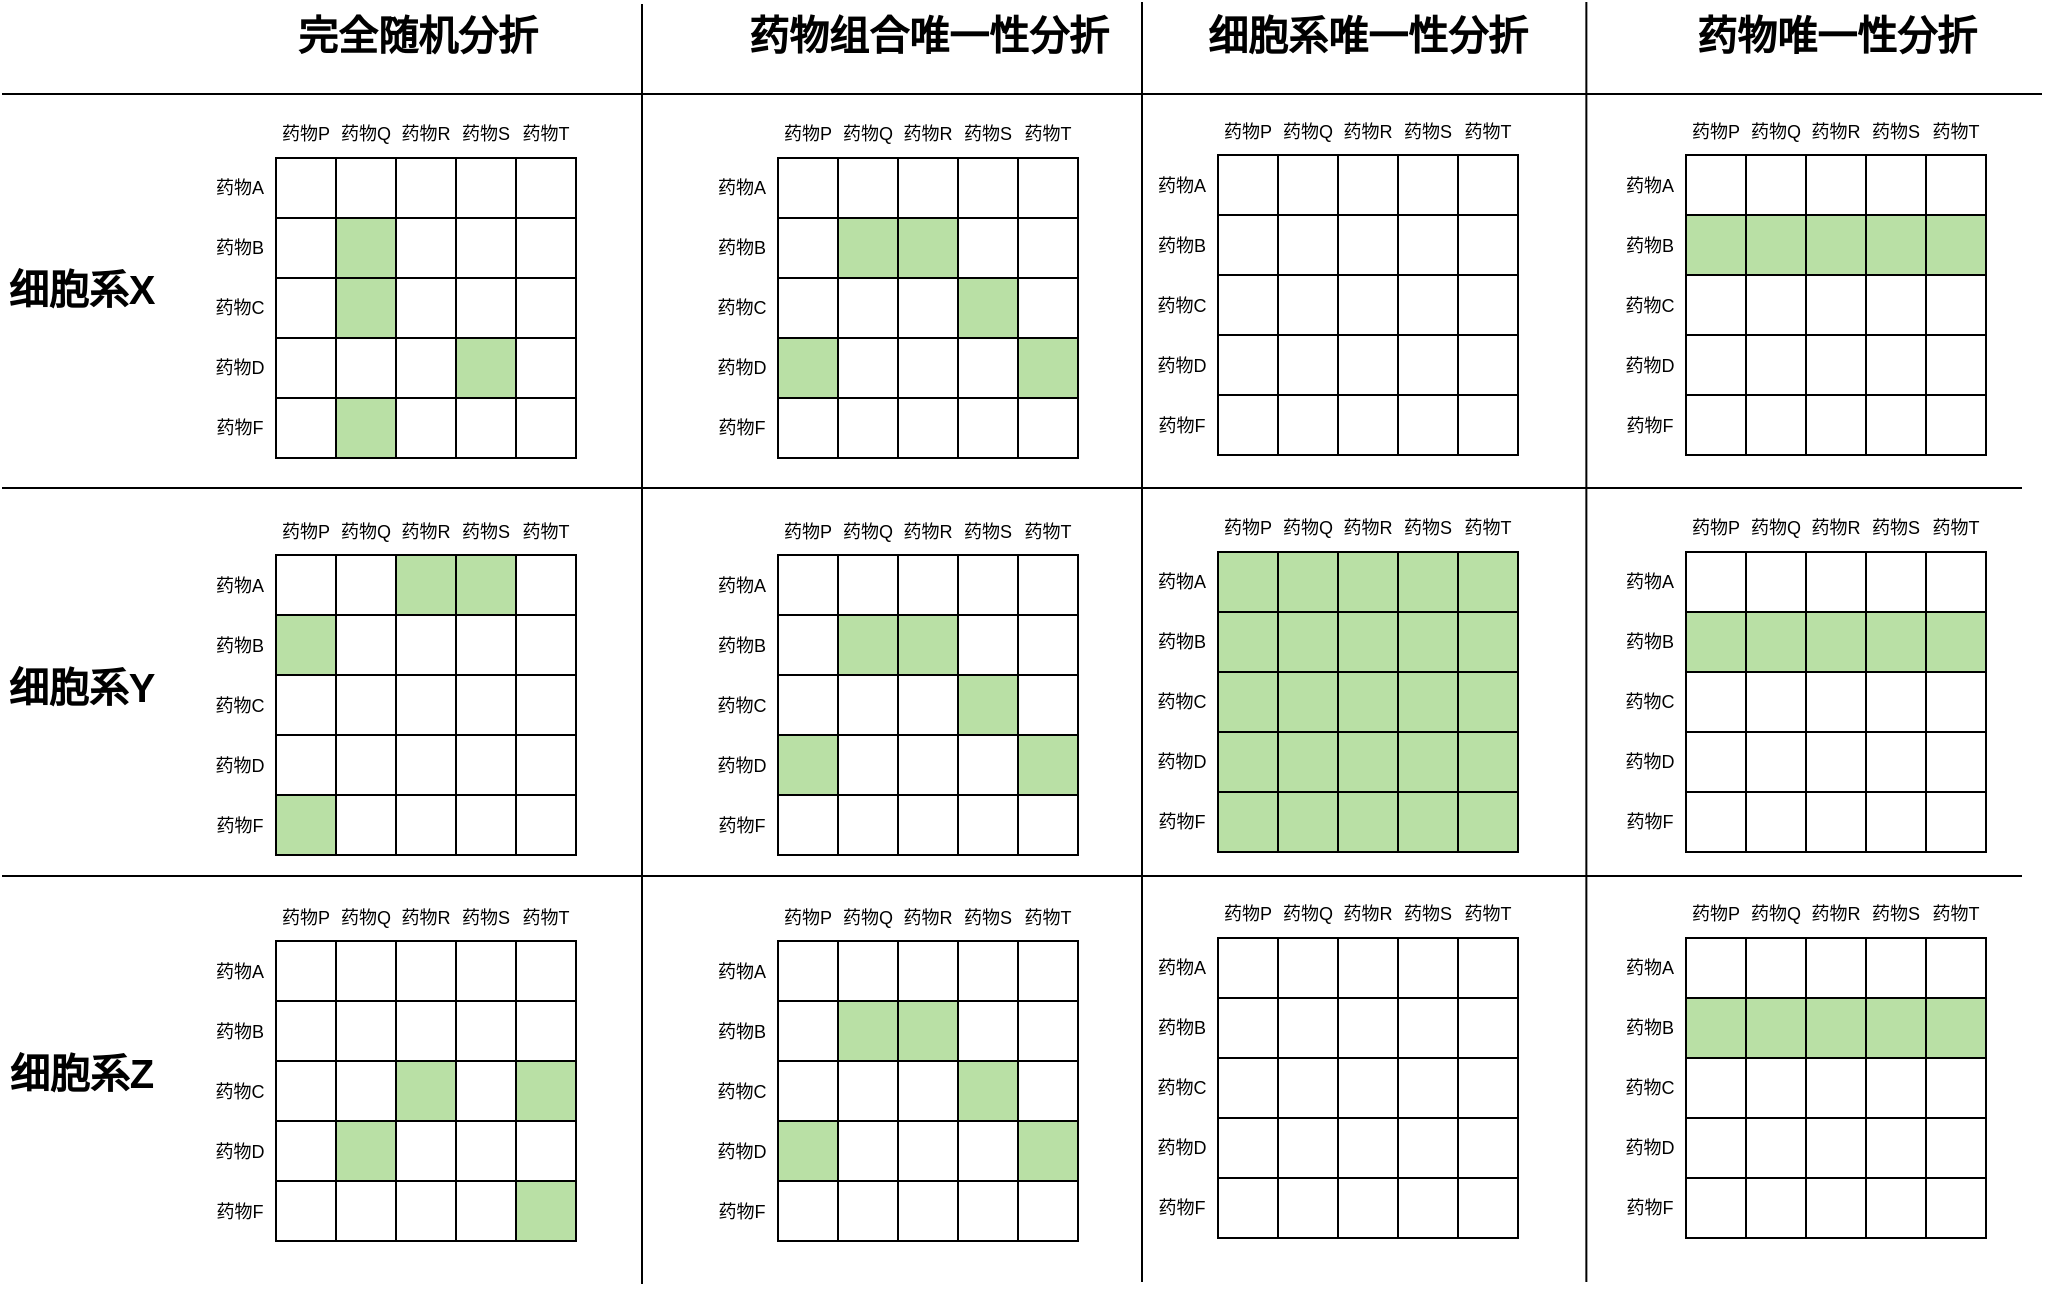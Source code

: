 <mxfile version="24.2.0" type="github">
  <diagram name="第 1 页" id="OpEiyonKRlwAFGiTcLbD">
    <mxGraphModel dx="1810" dy="1283" grid="1" gridSize="10" guides="1" tooltips="1" connect="1" arrows="1" fold="1" page="1" pageScale="1" pageWidth="827" pageHeight="1169" math="0" shadow="0">
      <root>
        <mxCell id="0" />
        <mxCell id="1" parent="0" />
        <mxCell id="4V0JguPt42vQwO8qQ7vY-1" value="" style="rounded=0;whiteSpace=wrap;html=1;" vertex="1" parent="1">
          <mxGeometry x="177" y="107" width="30" height="30" as="geometry" />
        </mxCell>
        <mxCell id="4V0JguPt42vQwO8qQ7vY-2" value="" style="rounded=0;whiteSpace=wrap;html=1;" vertex="1" parent="1">
          <mxGeometry x="207" y="107" width="30" height="30" as="geometry" />
        </mxCell>
        <mxCell id="4V0JguPt42vQwO8qQ7vY-3" value="" style="rounded=0;whiteSpace=wrap;html=1;" vertex="1" parent="1">
          <mxGeometry x="237" y="107" width="30" height="30" as="geometry" />
        </mxCell>
        <mxCell id="4V0JguPt42vQwO8qQ7vY-4" value="" style="rounded=0;whiteSpace=wrap;html=1;" vertex="1" parent="1">
          <mxGeometry x="267" y="107" width="30" height="30" as="geometry" />
        </mxCell>
        <mxCell id="4V0JguPt42vQwO8qQ7vY-5" value="" style="rounded=0;whiteSpace=wrap;html=1;" vertex="1" parent="1">
          <mxGeometry x="177" y="137" width="30" height="30" as="geometry" />
        </mxCell>
        <mxCell id="4V0JguPt42vQwO8qQ7vY-6" value="" style="rounded=0;whiteSpace=wrap;html=1;fillColor=#B9E0A5;" vertex="1" parent="1">
          <mxGeometry x="207" y="137" width="30" height="30" as="geometry" />
        </mxCell>
        <mxCell id="4V0JguPt42vQwO8qQ7vY-7" value="" style="rounded=0;whiteSpace=wrap;html=1;" vertex="1" parent="1">
          <mxGeometry x="237" y="137" width="30" height="30" as="geometry" />
        </mxCell>
        <mxCell id="4V0JguPt42vQwO8qQ7vY-8" value="" style="rounded=0;whiteSpace=wrap;html=1;" vertex="1" parent="1">
          <mxGeometry x="267" y="137" width="30" height="30" as="geometry" />
        </mxCell>
        <mxCell id="4V0JguPt42vQwO8qQ7vY-10" value="" style="rounded=0;whiteSpace=wrap;html=1;" vertex="1" parent="1">
          <mxGeometry x="297" y="107" width="30" height="30" as="geometry" />
        </mxCell>
        <mxCell id="4V0JguPt42vQwO8qQ7vY-11" value="" style="rounded=0;whiteSpace=wrap;html=1;" vertex="1" parent="1">
          <mxGeometry x="297" y="137" width="30" height="30" as="geometry" />
        </mxCell>
        <mxCell id="4V0JguPt42vQwO8qQ7vY-12" value="" style="rounded=0;whiteSpace=wrap;html=1;" vertex="1" parent="1">
          <mxGeometry x="177" y="167" width="30" height="30" as="geometry" />
        </mxCell>
        <mxCell id="4V0JguPt42vQwO8qQ7vY-13" value="" style="rounded=0;whiteSpace=wrap;html=1;fillColor=#B9E0A5;" vertex="1" parent="1">
          <mxGeometry x="207" y="167" width="30" height="30" as="geometry" />
        </mxCell>
        <mxCell id="4V0JguPt42vQwO8qQ7vY-14" value="" style="rounded=0;whiteSpace=wrap;html=1;" vertex="1" parent="1">
          <mxGeometry x="237" y="167" width="30" height="30" as="geometry" />
        </mxCell>
        <mxCell id="4V0JguPt42vQwO8qQ7vY-15" value="" style="rounded=0;whiteSpace=wrap;html=1;" vertex="1" parent="1">
          <mxGeometry x="267" y="167" width="30" height="30" as="geometry" />
        </mxCell>
        <mxCell id="4V0JguPt42vQwO8qQ7vY-16" value="" style="rounded=0;whiteSpace=wrap;html=1;" vertex="1" parent="1">
          <mxGeometry x="297" y="167" width="30" height="30" as="geometry" />
        </mxCell>
        <mxCell id="4V0JguPt42vQwO8qQ7vY-19" value="" style="rounded=0;whiteSpace=wrap;html=1;" vertex="1" parent="1">
          <mxGeometry x="177" y="197" width="30" height="30" as="geometry" />
        </mxCell>
        <mxCell id="4V0JguPt42vQwO8qQ7vY-20" value="" style="rounded=0;whiteSpace=wrap;html=1;" vertex="1" parent="1">
          <mxGeometry x="207" y="197" width="30" height="30" as="geometry" />
        </mxCell>
        <mxCell id="4V0JguPt42vQwO8qQ7vY-21" value="" style="rounded=0;whiteSpace=wrap;html=1;" vertex="1" parent="1">
          <mxGeometry x="237" y="197" width="30" height="30" as="geometry" />
        </mxCell>
        <mxCell id="4V0JguPt42vQwO8qQ7vY-22" value="" style="rounded=0;whiteSpace=wrap;html=1;fillColor=#B9E0A5;" vertex="1" parent="1">
          <mxGeometry x="267" y="197" width="30" height="30" as="geometry" />
        </mxCell>
        <mxCell id="4V0JguPt42vQwO8qQ7vY-23" value="" style="rounded=0;whiteSpace=wrap;html=1;" vertex="1" parent="1">
          <mxGeometry x="297" y="197" width="30" height="30" as="geometry" />
        </mxCell>
        <mxCell id="4V0JguPt42vQwO8qQ7vY-24" value="" style="rounded=0;whiteSpace=wrap;html=1;" vertex="1" parent="1">
          <mxGeometry x="177" y="227" width="30" height="30" as="geometry" />
        </mxCell>
        <mxCell id="4V0JguPt42vQwO8qQ7vY-25" value="" style="rounded=0;whiteSpace=wrap;html=1;fillColor=#B9E0A5;" vertex="1" parent="1">
          <mxGeometry x="207" y="227" width="30" height="30" as="geometry" />
        </mxCell>
        <mxCell id="4V0JguPt42vQwO8qQ7vY-26" value="" style="rounded=0;whiteSpace=wrap;html=1;" vertex="1" parent="1">
          <mxGeometry x="237" y="227" width="30" height="30" as="geometry" />
        </mxCell>
        <mxCell id="4V0JguPt42vQwO8qQ7vY-27" value="" style="rounded=0;whiteSpace=wrap;html=1;" vertex="1" parent="1">
          <mxGeometry x="267" y="227" width="30" height="30" as="geometry" />
        </mxCell>
        <mxCell id="4V0JguPt42vQwO8qQ7vY-28" value="" style="rounded=0;whiteSpace=wrap;html=1;" vertex="1" parent="1">
          <mxGeometry x="297" y="227" width="30" height="30" as="geometry" />
        </mxCell>
        <mxCell id="4V0JguPt42vQwO8qQ7vY-29" value="药物A" style="text;html=1;align=center;verticalAlign=middle;whiteSpace=wrap;rounded=0;rotation=0;fontSize=9;" vertex="1" parent="1">
          <mxGeometry x="129" y="107" width="60" height="30" as="geometry" />
        </mxCell>
        <mxCell id="4V0JguPt42vQwO8qQ7vY-37" value="药物B" style="text;html=1;align=center;verticalAlign=middle;whiteSpace=wrap;rounded=0;rotation=0;fontSize=9;" vertex="1" parent="1">
          <mxGeometry x="129" y="137" width="60" height="30" as="geometry" />
        </mxCell>
        <mxCell id="4V0JguPt42vQwO8qQ7vY-38" value="药物C" style="text;html=1;align=center;verticalAlign=middle;whiteSpace=wrap;rounded=0;rotation=0;fontSize=9;" vertex="1" parent="1">
          <mxGeometry x="129" y="167" width="60" height="30" as="geometry" />
        </mxCell>
        <mxCell id="4V0JguPt42vQwO8qQ7vY-39" value="药物D" style="text;html=1;align=center;verticalAlign=middle;whiteSpace=wrap;rounded=0;rotation=0;fontSize=9;" vertex="1" parent="1">
          <mxGeometry x="129" y="197" width="60" height="30" as="geometry" />
        </mxCell>
        <mxCell id="4V0JguPt42vQwO8qQ7vY-40" value="药物F" style="text;html=1;align=center;verticalAlign=middle;whiteSpace=wrap;rounded=0;rotation=0;fontSize=9;" vertex="1" parent="1">
          <mxGeometry x="129" y="227" width="60" height="30" as="geometry" />
        </mxCell>
        <mxCell id="4V0JguPt42vQwO8qQ7vY-41" value="药物P" style="text;html=1;align=center;verticalAlign=middle;whiteSpace=wrap;rounded=0;rotation=0;fontSize=9;" vertex="1" parent="1">
          <mxGeometry x="162" y="80" width="60" height="30" as="geometry" />
        </mxCell>
        <mxCell id="4V0JguPt42vQwO8qQ7vY-42" value="药物Q" style="text;html=1;align=center;verticalAlign=middle;whiteSpace=wrap;rounded=0;rotation=0;fontSize=9;" vertex="1" parent="1">
          <mxGeometry x="192" y="80" width="60" height="30" as="geometry" />
        </mxCell>
        <mxCell id="4V0JguPt42vQwO8qQ7vY-43" value="药物R" style="text;html=1;align=center;verticalAlign=middle;whiteSpace=wrap;rounded=0;rotation=0;fontSize=9;" vertex="1" parent="1">
          <mxGeometry x="222" y="80" width="60" height="30" as="geometry" />
        </mxCell>
        <mxCell id="4V0JguPt42vQwO8qQ7vY-44" value="药物S" style="text;html=1;align=center;verticalAlign=middle;whiteSpace=wrap;rounded=0;rotation=0;fontSize=9;" vertex="1" parent="1">
          <mxGeometry x="252" y="80" width="60" height="30" as="geometry" />
        </mxCell>
        <mxCell id="4V0JguPt42vQwO8qQ7vY-45" value="药物T" style="text;html=1;align=center;verticalAlign=middle;whiteSpace=wrap;rounded=0;rotation=0;fontSize=9;" vertex="1" parent="1">
          <mxGeometry x="282" y="80" width="60" height="30" as="geometry" />
        </mxCell>
        <mxCell id="4V0JguPt42vQwO8qQ7vY-46" value="细胞系X" style="text;html=1;align=center;verticalAlign=middle;whiteSpace=wrap;rounded=0;fontSize=20;fontStyle=1" vertex="1" parent="1">
          <mxGeometry x="40" y="157" width="80" height="30" as="geometry" />
        </mxCell>
        <mxCell id="4V0JguPt42vQwO8qQ7vY-47" value="" style="endArrow=none;html=1;rounded=0;" edge="1" parent="1">
          <mxGeometry width="50" height="50" relative="1" as="geometry">
            <mxPoint x="40" y="75" as="sourcePoint" />
            <mxPoint x="1060" y="75" as="targetPoint" />
          </mxGeometry>
        </mxCell>
        <mxCell id="4V0JguPt42vQwO8qQ7vY-48" value="" style="endArrow=none;html=1;rounded=0;" edge="1" parent="1">
          <mxGeometry width="50" height="50" relative="1" as="geometry">
            <mxPoint x="40" y="272" as="sourcePoint" />
            <mxPoint x="1050" y="272" as="targetPoint" />
          </mxGeometry>
        </mxCell>
        <mxCell id="4V0JguPt42vQwO8qQ7vY-49" value="" style="endArrow=none;html=1;rounded=0;" edge="1" parent="1">
          <mxGeometry width="50" height="50" relative="1" as="geometry">
            <mxPoint x="40" y="466" as="sourcePoint" />
            <mxPoint x="1050" y="466" as="targetPoint" />
          </mxGeometry>
        </mxCell>
        <mxCell id="4V0JguPt42vQwO8qQ7vY-51" value="" style="rounded=0;whiteSpace=wrap;html=1;" vertex="1" parent="1">
          <mxGeometry x="428" y="107" width="30" height="30" as="geometry" />
        </mxCell>
        <mxCell id="4V0JguPt42vQwO8qQ7vY-52" value="" style="rounded=0;whiteSpace=wrap;html=1;" vertex="1" parent="1">
          <mxGeometry x="458" y="107" width="30" height="30" as="geometry" />
        </mxCell>
        <mxCell id="4V0JguPt42vQwO8qQ7vY-53" value="" style="rounded=0;whiteSpace=wrap;html=1;" vertex="1" parent="1">
          <mxGeometry x="488" y="107" width="30" height="30" as="geometry" />
        </mxCell>
        <mxCell id="4V0JguPt42vQwO8qQ7vY-54" value="" style="rounded=0;whiteSpace=wrap;html=1;" vertex="1" parent="1">
          <mxGeometry x="518" y="107" width="30" height="30" as="geometry" />
        </mxCell>
        <mxCell id="4V0JguPt42vQwO8qQ7vY-55" value="" style="rounded=0;whiteSpace=wrap;html=1;" vertex="1" parent="1">
          <mxGeometry x="428" y="137" width="30" height="30" as="geometry" />
        </mxCell>
        <mxCell id="4V0JguPt42vQwO8qQ7vY-56" value="" style="rounded=0;whiteSpace=wrap;html=1;fillColor=#B9E0A5;" vertex="1" parent="1">
          <mxGeometry x="458" y="137" width="30" height="30" as="geometry" />
        </mxCell>
        <mxCell id="4V0JguPt42vQwO8qQ7vY-57" value="" style="rounded=0;whiteSpace=wrap;html=1;fillColor=#B9E0A5;" vertex="1" parent="1">
          <mxGeometry x="488" y="137" width="30" height="30" as="geometry" />
        </mxCell>
        <mxCell id="4V0JguPt42vQwO8qQ7vY-58" value="" style="rounded=0;whiteSpace=wrap;html=1;" vertex="1" parent="1">
          <mxGeometry x="518" y="137" width="30" height="30" as="geometry" />
        </mxCell>
        <mxCell id="4V0JguPt42vQwO8qQ7vY-59" value="" style="rounded=0;whiteSpace=wrap;html=1;" vertex="1" parent="1">
          <mxGeometry x="548" y="107" width="30" height="30" as="geometry" />
        </mxCell>
        <mxCell id="4V0JguPt42vQwO8qQ7vY-60" value="" style="rounded=0;whiteSpace=wrap;html=1;" vertex="1" parent="1">
          <mxGeometry x="548" y="137" width="30" height="30" as="geometry" />
        </mxCell>
        <mxCell id="4V0JguPt42vQwO8qQ7vY-61" value="" style="rounded=0;whiteSpace=wrap;html=1;" vertex="1" parent="1">
          <mxGeometry x="428" y="167" width="30" height="30" as="geometry" />
        </mxCell>
        <mxCell id="4V0JguPt42vQwO8qQ7vY-62" value="" style="rounded=0;whiteSpace=wrap;html=1;" vertex="1" parent="1">
          <mxGeometry x="458" y="167" width="30" height="30" as="geometry" />
        </mxCell>
        <mxCell id="4V0JguPt42vQwO8qQ7vY-63" value="" style="rounded=0;whiteSpace=wrap;html=1;" vertex="1" parent="1">
          <mxGeometry x="488" y="167" width="30" height="30" as="geometry" />
        </mxCell>
        <mxCell id="4V0JguPt42vQwO8qQ7vY-64" value="" style="rounded=0;whiteSpace=wrap;html=1;fillColor=#B9E0A5;" vertex="1" parent="1">
          <mxGeometry x="518" y="167" width="30" height="30" as="geometry" />
        </mxCell>
        <mxCell id="4V0JguPt42vQwO8qQ7vY-65" value="" style="rounded=0;whiteSpace=wrap;html=1;" vertex="1" parent="1">
          <mxGeometry x="548" y="167" width="30" height="30" as="geometry" />
        </mxCell>
        <mxCell id="4V0JguPt42vQwO8qQ7vY-66" value="" style="rounded=0;whiteSpace=wrap;html=1;fillColor=#B9E0A5;" vertex="1" parent="1">
          <mxGeometry x="428" y="197" width="30" height="30" as="geometry" />
        </mxCell>
        <mxCell id="4V0JguPt42vQwO8qQ7vY-67" value="" style="rounded=0;whiteSpace=wrap;html=1;" vertex="1" parent="1">
          <mxGeometry x="458" y="197" width="30" height="30" as="geometry" />
        </mxCell>
        <mxCell id="4V0JguPt42vQwO8qQ7vY-68" value="" style="rounded=0;whiteSpace=wrap;html=1;" vertex="1" parent="1">
          <mxGeometry x="488" y="197" width="30" height="30" as="geometry" />
        </mxCell>
        <mxCell id="4V0JguPt42vQwO8qQ7vY-69" value="" style="rounded=0;whiteSpace=wrap;html=1;" vertex="1" parent="1">
          <mxGeometry x="518" y="197" width="30" height="30" as="geometry" />
        </mxCell>
        <mxCell id="4V0JguPt42vQwO8qQ7vY-70" value="" style="rounded=0;whiteSpace=wrap;html=1;fillColor=#B9E0A5;" vertex="1" parent="1">
          <mxGeometry x="548" y="197" width="30" height="30" as="geometry" />
        </mxCell>
        <mxCell id="4V0JguPt42vQwO8qQ7vY-71" value="" style="rounded=0;whiteSpace=wrap;html=1;" vertex="1" parent="1">
          <mxGeometry x="428" y="227" width="30" height="30" as="geometry" />
        </mxCell>
        <mxCell id="4V0JguPt42vQwO8qQ7vY-72" value="" style="rounded=0;whiteSpace=wrap;html=1;" vertex="1" parent="1">
          <mxGeometry x="458" y="227" width="30" height="30" as="geometry" />
        </mxCell>
        <mxCell id="4V0JguPt42vQwO8qQ7vY-73" value="" style="rounded=0;whiteSpace=wrap;html=1;" vertex="1" parent="1">
          <mxGeometry x="488" y="227" width="30" height="30" as="geometry" />
        </mxCell>
        <mxCell id="4V0JguPt42vQwO8qQ7vY-74" value="" style="rounded=0;whiteSpace=wrap;html=1;" vertex="1" parent="1">
          <mxGeometry x="518" y="227" width="30" height="30" as="geometry" />
        </mxCell>
        <mxCell id="4V0JguPt42vQwO8qQ7vY-75" value="" style="rounded=0;whiteSpace=wrap;html=1;" vertex="1" parent="1">
          <mxGeometry x="548" y="227" width="30" height="30" as="geometry" />
        </mxCell>
        <mxCell id="4V0JguPt42vQwO8qQ7vY-76" value="药物A" style="text;html=1;align=center;verticalAlign=middle;whiteSpace=wrap;rounded=0;rotation=0;fontSize=9;" vertex="1" parent="1">
          <mxGeometry x="380" y="107" width="60" height="30" as="geometry" />
        </mxCell>
        <mxCell id="4V0JguPt42vQwO8qQ7vY-77" value="药物B" style="text;html=1;align=center;verticalAlign=middle;whiteSpace=wrap;rounded=0;rotation=0;fontSize=9;" vertex="1" parent="1">
          <mxGeometry x="380" y="137" width="60" height="30" as="geometry" />
        </mxCell>
        <mxCell id="4V0JguPt42vQwO8qQ7vY-78" value="药物C" style="text;html=1;align=center;verticalAlign=middle;whiteSpace=wrap;rounded=0;rotation=0;fontSize=9;" vertex="1" parent="1">
          <mxGeometry x="380" y="167" width="60" height="30" as="geometry" />
        </mxCell>
        <mxCell id="4V0JguPt42vQwO8qQ7vY-79" value="药物D" style="text;html=1;align=center;verticalAlign=middle;whiteSpace=wrap;rounded=0;rotation=0;fontSize=9;" vertex="1" parent="1">
          <mxGeometry x="380" y="197" width="60" height="30" as="geometry" />
        </mxCell>
        <mxCell id="4V0JguPt42vQwO8qQ7vY-80" value="药物F" style="text;html=1;align=center;verticalAlign=middle;whiteSpace=wrap;rounded=0;rotation=0;fontSize=9;" vertex="1" parent="1">
          <mxGeometry x="380" y="227" width="60" height="30" as="geometry" />
        </mxCell>
        <mxCell id="4V0JguPt42vQwO8qQ7vY-81" value="药物P" style="text;html=1;align=center;verticalAlign=middle;whiteSpace=wrap;rounded=0;rotation=0;fontSize=9;" vertex="1" parent="1">
          <mxGeometry x="413" y="80" width="60" height="30" as="geometry" />
        </mxCell>
        <mxCell id="4V0JguPt42vQwO8qQ7vY-82" value="药物Q" style="text;html=1;align=center;verticalAlign=middle;whiteSpace=wrap;rounded=0;rotation=0;fontSize=9;" vertex="1" parent="1">
          <mxGeometry x="443" y="80" width="60" height="30" as="geometry" />
        </mxCell>
        <mxCell id="4V0JguPt42vQwO8qQ7vY-83" value="药物R" style="text;html=1;align=center;verticalAlign=middle;whiteSpace=wrap;rounded=0;rotation=0;fontSize=9;" vertex="1" parent="1">
          <mxGeometry x="473" y="80" width="60" height="30" as="geometry" />
        </mxCell>
        <mxCell id="4V0JguPt42vQwO8qQ7vY-84" value="药物S" style="text;html=1;align=center;verticalAlign=middle;whiteSpace=wrap;rounded=0;rotation=0;fontSize=9;" vertex="1" parent="1">
          <mxGeometry x="503" y="80" width="60" height="30" as="geometry" />
        </mxCell>
        <mxCell id="4V0JguPt42vQwO8qQ7vY-85" value="药物T" style="text;html=1;align=center;verticalAlign=middle;whiteSpace=wrap;rounded=0;rotation=0;fontSize=9;" vertex="1" parent="1">
          <mxGeometry x="533" y="80" width="60" height="30" as="geometry" />
        </mxCell>
        <mxCell id="4V0JguPt42vQwO8qQ7vY-86" value="" style="rounded=0;whiteSpace=wrap;html=1;" vertex="1" parent="1">
          <mxGeometry x="648" y="105.5" width="30" height="30" as="geometry" />
        </mxCell>
        <mxCell id="4V0JguPt42vQwO8qQ7vY-87" value="" style="rounded=0;whiteSpace=wrap;html=1;" vertex="1" parent="1">
          <mxGeometry x="678" y="105.5" width="30" height="30" as="geometry" />
        </mxCell>
        <mxCell id="4V0JguPt42vQwO8qQ7vY-88" value="" style="rounded=0;whiteSpace=wrap;html=1;" vertex="1" parent="1">
          <mxGeometry x="708" y="105.5" width="30" height="30" as="geometry" />
        </mxCell>
        <mxCell id="4V0JguPt42vQwO8qQ7vY-89" value="" style="rounded=0;whiteSpace=wrap;html=1;" vertex="1" parent="1">
          <mxGeometry x="738" y="105.5" width="30" height="30" as="geometry" />
        </mxCell>
        <mxCell id="4V0JguPt42vQwO8qQ7vY-90" value="" style="rounded=0;whiteSpace=wrap;html=1;" vertex="1" parent="1">
          <mxGeometry x="648" y="135.5" width="30" height="30" as="geometry" />
        </mxCell>
        <mxCell id="4V0JguPt42vQwO8qQ7vY-91" value="" style="rounded=0;whiteSpace=wrap;html=1;" vertex="1" parent="1">
          <mxGeometry x="678" y="135.5" width="30" height="30" as="geometry" />
        </mxCell>
        <mxCell id="4V0JguPt42vQwO8qQ7vY-92" value="" style="rounded=0;whiteSpace=wrap;html=1;" vertex="1" parent="1">
          <mxGeometry x="708" y="135.5" width="30" height="30" as="geometry" />
        </mxCell>
        <mxCell id="4V0JguPt42vQwO8qQ7vY-93" value="" style="rounded=0;whiteSpace=wrap;html=1;" vertex="1" parent="1">
          <mxGeometry x="738" y="135.5" width="30" height="30" as="geometry" />
        </mxCell>
        <mxCell id="4V0JguPt42vQwO8qQ7vY-94" value="" style="rounded=0;whiteSpace=wrap;html=1;" vertex="1" parent="1">
          <mxGeometry x="768" y="105.5" width="30" height="30" as="geometry" />
        </mxCell>
        <mxCell id="4V0JguPt42vQwO8qQ7vY-95" value="" style="rounded=0;whiteSpace=wrap;html=1;" vertex="1" parent="1">
          <mxGeometry x="768" y="135.5" width="30" height="30" as="geometry" />
        </mxCell>
        <mxCell id="4V0JguPt42vQwO8qQ7vY-96" value="" style="rounded=0;whiteSpace=wrap;html=1;" vertex="1" parent="1">
          <mxGeometry x="648" y="165.5" width="30" height="30" as="geometry" />
        </mxCell>
        <mxCell id="4V0JguPt42vQwO8qQ7vY-97" value="" style="rounded=0;whiteSpace=wrap;html=1;" vertex="1" parent="1">
          <mxGeometry x="678" y="165.5" width="30" height="30" as="geometry" />
        </mxCell>
        <mxCell id="4V0JguPt42vQwO8qQ7vY-98" value="" style="rounded=0;whiteSpace=wrap;html=1;" vertex="1" parent="1">
          <mxGeometry x="708" y="165.5" width="30" height="30" as="geometry" />
        </mxCell>
        <mxCell id="4V0JguPt42vQwO8qQ7vY-99" value="" style="rounded=0;whiteSpace=wrap;html=1;" vertex="1" parent="1">
          <mxGeometry x="738" y="165.5" width="30" height="30" as="geometry" />
        </mxCell>
        <mxCell id="4V0JguPt42vQwO8qQ7vY-100" value="" style="rounded=0;whiteSpace=wrap;html=1;" vertex="1" parent="1">
          <mxGeometry x="768" y="165.5" width="30" height="30" as="geometry" />
        </mxCell>
        <mxCell id="4V0JguPt42vQwO8qQ7vY-101" value="" style="rounded=0;whiteSpace=wrap;html=1;" vertex="1" parent="1">
          <mxGeometry x="648" y="195.5" width="30" height="30" as="geometry" />
        </mxCell>
        <mxCell id="4V0JguPt42vQwO8qQ7vY-102" value="" style="rounded=0;whiteSpace=wrap;html=1;" vertex="1" parent="1">
          <mxGeometry x="678" y="195.5" width="30" height="30" as="geometry" />
        </mxCell>
        <mxCell id="4V0JguPt42vQwO8qQ7vY-103" value="" style="rounded=0;whiteSpace=wrap;html=1;" vertex="1" parent="1">
          <mxGeometry x="708" y="195.5" width="30" height="30" as="geometry" />
        </mxCell>
        <mxCell id="4V0JguPt42vQwO8qQ7vY-104" value="" style="rounded=0;whiteSpace=wrap;html=1;" vertex="1" parent="1">
          <mxGeometry x="738" y="195.5" width="30" height="30" as="geometry" />
        </mxCell>
        <mxCell id="4V0JguPt42vQwO8qQ7vY-105" value="" style="rounded=0;whiteSpace=wrap;html=1;" vertex="1" parent="1">
          <mxGeometry x="768" y="195.5" width="30" height="30" as="geometry" />
        </mxCell>
        <mxCell id="4V0JguPt42vQwO8qQ7vY-106" value="" style="rounded=0;whiteSpace=wrap;html=1;" vertex="1" parent="1">
          <mxGeometry x="648" y="225.5" width="30" height="30" as="geometry" />
        </mxCell>
        <mxCell id="4V0JguPt42vQwO8qQ7vY-107" value="" style="rounded=0;whiteSpace=wrap;html=1;" vertex="1" parent="1">
          <mxGeometry x="678" y="225.5" width="30" height="30" as="geometry" />
        </mxCell>
        <mxCell id="4V0JguPt42vQwO8qQ7vY-108" value="" style="rounded=0;whiteSpace=wrap;html=1;" vertex="1" parent="1">
          <mxGeometry x="708" y="225.5" width="30" height="30" as="geometry" />
        </mxCell>
        <mxCell id="4V0JguPt42vQwO8qQ7vY-109" value="" style="rounded=0;whiteSpace=wrap;html=1;" vertex="1" parent="1">
          <mxGeometry x="738" y="225.5" width="30" height="30" as="geometry" />
        </mxCell>
        <mxCell id="4V0JguPt42vQwO8qQ7vY-110" value="" style="rounded=0;whiteSpace=wrap;html=1;" vertex="1" parent="1">
          <mxGeometry x="768" y="225.5" width="30" height="30" as="geometry" />
        </mxCell>
        <mxCell id="4V0JguPt42vQwO8qQ7vY-111" value="药物A" style="text;html=1;align=center;verticalAlign=middle;whiteSpace=wrap;rounded=0;rotation=0;fontSize=9;" vertex="1" parent="1">
          <mxGeometry x="600" y="105.5" width="60" height="30" as="geometry" />
        </mxCell>
        <mxCell id="4V0JguPt42vQwO8qQ7vY-112" value="药物B" style="text;html=1;align=center;verticalAlign=middle;whiteSpace=wrap;rounded=0;rotation=0;fontSize=9;" vertex="1" parent="1">
          <mxGeometry x="600" y="135.5" width="60" height="30" as="geometry" />
        </mxCell>
        <mxCell id="4V0JguPt42vQwO8qQ7vY-113" value="药物C" style="text;html=1;align=center;verticalAlign=middle;whiteSpace=wrap;rounded=0;rotation=0;fontSize=9;" vertex="1" parent="1">
          <mxGeometry x="600" y="165.5" width="60" height="30" as="geometry" />
        </mxCell>
        <mxCell id="4V0JguPt42vQwO8qQ7vY-114" value="药物D" style="text;html=1;align=center;verticalAlign=middle;whiteSpace=wrap;rounded=0;rotation=0;fontSize=9;" vertex="1" parent="1">
          <mxGeometry x="600" y="195.5" width="60" height="30" as="geometry" />
        </mxCell>
        <mxCell id="4V0JguPt42vQwO8qQ7vY-115" value="药物F" style="text;html=1;align=center;verticalAlign=middle;whiteSpace=wrap;rounded=0;rotation=0;fontSize=9;" vertex="1" parent="1">
          <mxGeometry x="600" y="225.5" width="60" height="30" as="geometry" />
        </mxCell>
        <mxCell id="4V0JguPt42vQwO8qQ7vY-116" value="药物P" style="text;html=1;align=center;verticalAlign=middle;whiteSpace=wrap;rounded=0;rotation=0;fontSize=9;" vertex="1" parent="1">
          <mxGeometry x="633" y="78.5" width="60" height="30" as="geometry" />
        </mxCell>
        <mxCell id="4V0JguPt42vQwO8qQ7vY-117" value="药物Q" style="text;html=1;align=center;verticalAlign=middle;whiteSpace=wrap;rounded=0;rotation=0;fontSize=9;" vertex="1" parent="1">
          <mxGeometry x="663" y="78.5" width="60" height="30" as="geometry" />
        </mxCell>
        <mxCell id="4V0JguPt42vQwO8qQ7vY-118" value="药物R" style="text;html=1;align=center;verticalAlign=middle;whiteSpace=wrap;rounded=0;rotation=0;fontSize=9;" vertex="1" parent="1">
          <mxGeometry x="693" y="78.5" width="60" height="30" as="geometry" />
        </mxCell>
        <mxCell id="4V0JguPt42vQwO8qQ7vY-119" value="药物S" style="text;html=1;align=center;verticalAlign=middle;whiteSpace=wrap;rounded=0;rotation=0;fontSize=9;" vertex="1" parent="1">
          <mxGeometry x="723" y="78.5" width="60" height="30" as="geometry" />
        </mxCell>
        <mxCell id="4V0JguPt42vQwO8qQ7vY-120" value="药物T" style="text;html=1;align=center;verticalAlign=middle;whiteSpace=wrap;rounded=0;rotation=0;fontSize=9;" vertex="1" parent="1">
          <mxGeometry x="753" y="78.5" width="60" height="30" as="geometry" />
        </mxCell>
        <mxCell id="4V0JguPt42vQwO8qQ7vY-121" value="" style="rounded=0;whiteSpace=wrap;html=1;" vertex="1" parent="1">
          <mxGeometry x="882" y="105.5" width="30" height="30" as="geometry" />
        </mxCell>
        <mxCell id="4V0JguPt42vQwO8qQ7vY-122" value="" style="rounded=0;whiteSpace=wrap;html=1;" vertex="1" parent="1">
          <mxGeometry x="912" y="105.5" width="30" height="30" as="geometry" />
        </mxCell>
        <mxCell id="4V0JguPt42vQwO8qQ7vY-123" value="" style="rounded=0;whiteSpace=wrap;html=1;" vertex="1" parent="1">
          <mxGeometry x="942" y="105.5" width="30" height="30" as="geometry" />
        </mxCell>
        <mxCell id="4V0JguPt42vQwO8qQ7vY-124" value="" style="rounded=0;whiteSpace=wrap;html=1;" vertex="1" parent="1">
          <mxGeometry x="972" y="105.5" width="30" height="30" as="geometry" />
        </mxCell>
        <mxCell id="4V0JguPt42vQwO8qQ7vY-125" value="" style="rounded=0;whiteSpace=wrap;html=1;fillColor=#B9E0A5;" vertex="1" parent="1">
          <mxGeometry x="882" y="135.5" width="30" height="30" as="geometry" />
        </mxCell>
        <mxCell id="4V0JguPt42vQwO8qQ7vY-126" value="" style="rounded=0;whiteSpace=wrap;html=1;fillColor=#B9E0A5;" vertex="1" parent="1">
          <mxGeometry x="912" y="135.5" width="30" height="30" as="geometry" />
        </mxCell>
        <mxCell id="4V0JguPt42vQwO8qQ7vY-127" value="" style="rounded=0;whiteSpace=wrap;html=1;fillColor=#B9E0A5;" vertex="1" parent="1">
          <mxGeometry x="942" y="135.5" width="30" height="30" as="geometry" />
        </mxCell>
        <mxCell id="4V0JguPt42vQwO8qQ7vY-128" value="" style="rounded=0;whiteSpace=wrap;html=1;fillColor=#B9E0A5;" vertex="1" parent="1">
          <mxGeometry x="972" y="135.5" width="30" height="30" as="geometry" />
        </mxCell>
        <mxCell id="4V0JguPt42vQwO8qQ7vY-129" value="" style="rounded=0;whiteSpace=wrap;html=1;" vertex="1" parent="1">
          <mxGeometry x="1002" y="105.5" width="30" height="30" as="geometry" />
        </mxCell>
        <mxCell id="4V0JguPt42vQwO8qQ7vY-130" value="" style="rounded=0;whiteSpace=wrap;html=1;fillColor=#B9E0A5;" vertex="1" parent="1">
          <mxGeometry x="1002" y="135.5" width="30" height="30" as="geometry" />
        </mxCell>
        <mxCell id="4V0JguPt42vQwO8qQ7vY-131" value="" style="rounded=0;whiteSpace=wrap;html=1;" vertex="1" parent="1">
          <mxGeometry x="882" y="165.5" width="30" height="30" as="geometry" />
        </mxCell>
        <mxCell id="4V0JguPt42vQwO8qQ7vY-132" value="" style="rounded=0;whiteSpace=wrap;html=1;" vertex="1" parent="1">
          <mxGeometry x="912" y="165.5" width="30" height="30" as="geometry" />
        </mxCell>
        <mxCell id="4V0JguPt42vQwO8qQ7vY-133" value="" style="rounded=0;whiteSpace=wrap;html=1;" vertex="1" parent="1">
          <mxGeometry x="942" y="165.5" width="30" height="30" as="geometry" />
        </mxCell>
        <mxCell id="4V0JguPt42vQwO8qQ7vY-134" value="" style="rounded=0;whiteSpace=wrap;html=1;" vertex="1" parent="1">
          <mxGeometry x="972" y="165.5" width="30" height="30" as="geometry" />
        </mxCell>
        <mxCell id="4V0JguPt42vQwO8qQ7vY-135" value="" style="rounded=0;whiteSpace=wrap;html=1;" vertex="1" parent="1">
          <mxGeometry x="1002" y="165.5" width="30" height="30" as="geometry" />
        </mxCell>
        <mxCell id="4V0JguPt42vQwO8qQ7vY-136" value="" style="rounded=0;whiteSpace=wrap;html=1;" vertex="1" parent="1">
          <mxGeometry x="882" y="195.5" width="30" height="30" as="geometry" />
        </mxCell>
        <mxCell id="4V0JguPt42vQwO8qQ7vY-137" value="" style="rounded=0;whiteSpace=wrap;html=1;" vertex="1" parent="1">
          <mxGeometry x="912" y="195.5" width="30" height="30" as="geometry" />
        </mxCell>
        <mxCell id="4V0JguPt42vQwO8qQ7vY-138" value="" style="rounded=0;whiteSpace=wrap;html=1;" vertex="1" parent="1">
          <mxGeometry x="942" y="195.5" width="30" height="30" as="geometry" />
        </mxCell>
        <mxCell id="4V0JguPt42vQwO8qQ7vY-139" value="" style="rounded=0;whiteSpace=wrap;html=1;" vertex="1" parent="1">
          <mxGeometry x="972" y="195.5" width="30" height="30" as="geometry" />
        </mxCell>
        <mxCell id="4V0JguPt42vQwO8qQ7vY-140" value="" style="rounded=0;whiteSpace=wrap;html=1;" vertex="1" parent="1">
          <mxGeometry x="1002" y="195.5" width="30" height="30" as="geometry" />
        </mxCell>
        <mxCell id="4V0JguPt42vQwO8qQ7vY-141" value="" style="rounded=0;whiteSpace=wrap;html=1;" vertex="1" parent="1">
          <mxGeometry x="882" y="225.5" width="30" height="30" as="geometry" />
        </mxCell>
        <mxCell id="4V0JguPt42vQwO8qQ7vY-142" value="" style="rounded=0;whiteSpace=wrap;html=1;" vertex="1" parent="1">
          <mxGeometry x="912" y="225.5" width="30" height="30" as="geometry" />
        </mxCell>
        <mxCell id="4V0JguPt42vQwO8qQ7vY-143" value="" style="rounded=0;whiteSpace=wrap;html=1;" vertex="1" parent="1">
          <mxGeometry x="942" y="225.5" width="30" height="30" as="geometry" />
        </mxCell>
        <mxCell id="4V0JguPt42vQwO8qQ7vY-144" value="" style="rounded=0;whiteSpace=wrap;html=1;" vertex="1" parent="1">
          <mxGeometry x="972" y="225.5" width="30" height="30" as="geometry" />
        </mxCell>
        <mxCell id="4V0JguPt42vQwO8qQ7vY-145" value="" style="rounded=0;whiteSpace=wrap;html=1;" vertex="1" parent="1">
          <mxGeometry x="1002" y="225.5" width="30" height="30" as="geometry" />
        </mxCell>
        <mxCell id="4V0JguPt42vQwO8qQ7vY-146" value="药物A" style="text;html=1;align=center;verticalAlign=middle;whiteSpace=wrap;rounded=0;rotation=0;fontSize=9;" vertex="1" parent="1">
          <mxGeometry x="834" y="105.5" width="60" height="30" as="geometry" />
        </mxCell>
        <mxCell id="4V0JguPt42vQwO8qQ7vY-147" value="药物B" style="text;html=1;align=center;verticalAlign=middle;whiteSpace=wrap;rounded=0;rotation=0;fontSize=9;" vertex="1" parent="1">
          <mxGeometry x="834" y="135.5" width="60" height="30" as="geometry" />
        </mxCell>
        <mxCell id="4V0JguPt42vQwO8qQ7vY-148" value="药物C" style="text;html=1;align=center;verticalAlign=middle;whiteSpace=wrap;rounded=0;rotation=0;fontSize=9;" vertex="1" parent="1">
          <mxGeometry x="834" y="165.5" width="60" height="30" as="geometry" />
        </mxCell>
        <mxCell id="4V0JguPt42vQwO8qQ7vY-149" value="药物D" style="text;html=1;align=center;verticalAlign=middle;whiteSpace=wrap;rounded=0;rotation=0;fontSize=9;" vertex="1" parent="1">
          <mxGeometry x="834" y="195.5" width="60" height="30" as="geometry" />
        </mxCell>
        <mxCell id="4V0JguPt42vQwO8qQ7vY-150" value="药物F" style="text;html=1;align=center;verticalAlign=middle;whiteSpace=wrap;rounded=0;rotation=0;fontSize=9;" vertex="1" parent="1">
          <mxGeometry x="834" y="225.5" width="60" height="30" as="geometry" />
        </mxCell>
        <mxCell id="4V0JguPt42vQwO8qQ7vY-151" value="药物P" style="text;html=1;align=center;verticalAlign=middle;whiteSpace=wrap;rounded=0;rotation=0;fontSize=9;" vertex="1" parent="1">
          <mxGeometry x="867" y="78.5" width="60" height="30" as="geometry" />
        </mxCell>
        <mxCell id="4V0JguPt42vQwO8qQ7vY-152" value="药物Q" style="text;html=1;align=center;verticalAlign=middle;whiteSpace=wrap;rounded=0;rotation=0;fontSize=9;" vertex="1" parent="1">
          <mxGeometry x="897" y="78.5" width="60" height="30" as="geometry" />
        </mxCell>
        <mxCell id="4V0JguPt42vQwO8qQ7vY-153" value="药物R" style="text;html=1;align=center;verticalAlign=middle;whiteSpace=wrap;rounded=0;rotation=0;fontSize=9;" vertex="1" parent="1">
          <mxGeometry x="927" y="78.5" width="60" height="30" as="geometry" />
        </mxCell>
        <mxCell id="4V0JguPt42vQwO8qQ7vY-154" value="药物S" style="text;html=1;align=center;verticalAlign=middle;whiteSpace=wrap;rounded=0;rotation=0;fontSize=9;" vertex="1" parent="1">
          <mxGeometry x="957" y="78.5" width="60" height="30" as="geometry" />
        </mxCell>
        <mxCell id="4V0JguPt42vQwO8qQ7vY-155" value="药物T" style="text;html=1;align=center;verticalAlign=middle;whiteSpace=wrap;rounded=0;rotation=0;fontSize=9;" vertex="1" parent="1">
          <mxGeometry x="987" y="78.5" width="60" height="30" as="geometry" />
        </mxCell>
        <mxCell id="4V0JguPt42vQwO8qQ7vY-299" value="" style="rounded=0;whiteSpace=wrap;html=1;" vertex="1" parent="1">
          <mxGeometry x="177" y="305.5" width="30" height="30" as="geometry" />
        </mxCell>
        <mxCell id="4V0JguPt42vQwO8qQ7vY-300" value="" style="rounded=0;whiteSpace=wrap;html=1;" vertex="1" parent="1">
          <mxGeometry x="207" y="305.5" width="30" height="30" as="geometry" />
        </mxCell>
        <mxCell id="4V0JguPt42vQwO8qQ7vY-301" value="" style="rounded=0;whiteSpace=wrap;html=1;fillColor=#B9E0A5;" vertex="1" parent="1">
          <mxGeometry x="237" y="305.5" width="30" height="30" as="geometry" />
        </mxCell>
        <mxCell id="4V0JguPt42vQwO8qQ7vY-302" value="" style="rounded=0;whiteSpace=wrap;html=1;fillColor=#B9E0A5;" vertex="1" parent="1">
          <mxGeometry x="267" y="305.5" width="30" height="30" as="geometry" />
        </mxCell>
        <mxCell id="4V0JguPt42vQwO8qQ7vY-303" value="" style="rounded=0;whiteSpace=wrap;html=1;fillColor=#B9E0A5;" vertex="1" parent="1">
          <mxGeometry x="177" y="335.5" width="30" height="30" as="geometry" />
        </mxCell>
        <mxCell id="4V0JguPt42vQwO8qQ7vY-304" value="" style="rounded=0;whiteSpace=wrap;html=1;" vertex="1" parent="1">
          <mxGeometry x="207" y="335.5" width="30" height="30" as="geometry" />
        </mxCell>
        <mxCell id="4V0JguPt42vQwO8qQ7vY-305" value="" style="rounded=0;whiteSpace=wrap;html=1;" vertex="1" parent="1">
          <mxGeometry x="237" y="335.5" width="30" height="30" as="geometry" />
        </mxCell>
        <mxCell id="4V0JguPt42vQwO8qQ7vY-306" value="" style="rounded=0;whiteSpace=wrap;html=1;" vertex="1" parent="1">
          <mxGeometry x="267" y="335.5" width="30" height="30" as="geometry" />
        </mxCell>
        <mxCell id="4V0JguPt42vQwO8qQ7vY-307" value="" style="rounded=0;whiteSpace=wrap;html=1;" vertex="1" parent="1">
          <mxGeometry x="297" y="305.5" width="30" height="30" as="geometry" />
        </mxCell>
        <mxCell id="4V0JguPt42vQwO8qQ7vY-308" value="" style="rounded=0;whiteSpace=wrap;html=1;" vertex="1" parent="1">
          <mxGeometry x="297" y="335.5" width="30" height="30" as="geometry" />
        </mxCell>
        <mxCell id="4V0JguPt42vQwO8qQ7vY-309" value="" style="rounded=0;whiteSpace=wrap;html=1;" vertex="1" parent="1">
          <mxGeometry x="177" y="365.5" width="30" height="30" as="geometry" />
        </mxCell>
        <mxCell id="4V0JguPt42vQwO8qQ7vY-310" value="" style="rounded=0;whiteSpace=wrap;html=1;" vertex="1" parent="1">
          <mxGeometry x="207" y="365.5" width="30" height="30" as="geometry" />
        </mxCell>
        <mxCell id="4V0JguPt42vQwO8qQ7vY-311" value="" style="rounded=0;whiteSpace=wrap;html=1;" vertex="1" parent="1">
          <mxGeometry x="237" y="365.5" width="30" height="30" as="geometry" />
        </mxCell>
        <mxCell id="4V0JguPt42vQwO8qQ7vY-312" value="" style="rounded=0;whiteSpace=wrap;html=1;" vertex="1" parent="1">
          <mxGeometry x="267" y="365.5" width="30" height="30" as="geometry" />
        </mxCell>
        <mxCell id="4V0JguPt42vQwO8qQ7vY-313" value="" style="rounded=0;whiteSpace=wrap;html=1;" vertex="1" parent="1">
          <mxGeometry x="297" y="365.5" width="30" height="30" as="geometry" />
        </mxCell>
        <mxCell id="4V0JguPt42vQwO8qQ7vY-314" value="" style="rounded=0;whiteSpace=wrap;html=1;" vertex="1" parent="1">
          <mxGeometry x="177" y="395.5" width="30" height="30" as="geometry" />
        </mxCell>
        <mxCell id="4V0JguPt42vQwO8qQ7vY-315" value="" style="rounded=0;whiteSpace=wrap;html=1;" vertex="1" parent="1">
          <mxGeometry x="207" y="395.5" width="30" height="30" as="geometry" />
        </mxCell>
        <mxCell id="4V0JguPt42vQwO8qQ7vY-316" value="" style="rounded=0;whiteSpace=wrap;html=1;" vertex="1" parent="1">
          <mxGeometry x="237" y="395.5" width="30" height="30" as="geometry" />
        </mxCell>
        <mxCell id="4V0JguPt42vQwO8qQ7vY-317" value="" style="rounded=0;whiteSpace=wrap;html=1;" vertex="1" parent="1">
          <mxGeometry x="267" y="395.5" width="30" height="30" as="geometry" />
        </mxCell>
        <mxCell id="4V0JguPt42vQwO8qQ7vY-318" value="" style="rounded=0;whiteSpace=wrap;html=1;" vertex="1" parent="1">
          <mxGeometry x="297" y="395.5" width="30" height="30" as="geometry" />
        </mxCell>
        <mxCell id="4V0JguPt42vQwO8qQ7vY-319" value="" style="rounded=0;whiteSpace=wrap;html=1;fillColor=#B9E0A5;" vertex="1" parent="1">
          <mxGeometry x="177" y="425.5" width="30" height="30" as="geometry" />
        </mxCell>
        <mxCell id="4V0JguPt42vQwO8qQ7vY-320" value="" style="rounded=0;whiteSpace=wrap;html=1;" vertex="1" parent="1">
          <mxGeometry x="207" y="425.5" width="30" height="30" as="geometry" />
        </mxCell>
        <mxCell id="4V0JguPt42vQwO8qQ7vY-321" value="" style="rounded=0;whiteSpace=wrap;html=1;" vertex="1" parent="1">
          <mxGeometry x="237" y="425.5" width="30" height="30" as="geometry" />
        </mxCell>
        <mxCell id="4V0JguPt42vQwO8qQ7vY-322" value="" style="rounded=0;whiteSpace=wrap;html=1;" vertex="1" parent="1">
          <mxGeometry x="267" y="425.5" width="30" height="30" as="geometry" />
        </mxCell>
        <mxCell id="4V0JguPt42vQwO8qQ7vY-323" value="" style="rounded=0;whiteSpace=wrap;html=1;" vertex="1" parent="1">
          <mxGeometry x="297" y="425.5" width="30" height="30" as="geometry" />
        </mxCell>
        <mxCell id="4V0JguPt42vQwO8qQ7vY-324" value="药物A" style="text;html=1;align=center;verticalAlign=middle;whiteSpace=wrap;rounded=0;rotation=0;fontSize=9;" vertex="1" parent="1">
          <mxGeometry x="129" y="305.5" width="60" height="30" as="geometry" />
        </mxCell>
        <mxCell id="4V0JguPt42vQwO8qQ7vY-325" value="药物B" style="text;html=1;align=center;verticalAlign=middle;whiteSpace=wrap;rounded=0;rotation=0;fontSize=9;" vertex="1" parent="1">
          <mxGeometry x="129" y="335.5" width="60" height="30" as="geometry" />
        </mxCell>
        <mxCell id="4V0JguPt42vQwO8qQ7vY-326" value="药物C" style="text;html=1;align=center;verticalAlign=middle;whiteSpace=wrap;rounded=0;rotation=0;fontSize=9;" vertex="1" parent="1">
          <mxGeometry x="129" y="365.5" width="60" height="30" as="geometry" />
        </mxCell>
        <mxCell id="4V0JguPt42vQwO8qQ7vY-327" value="药物D" style="text;html=1;align=center;verticalAlign=middle;whiteSpace=wrap;rounded=0;rotation=0;fontSize=9;" vertex="1" parent="1">
          <mxGeometry x="129" y="395.5" width="60" height="30" as="geometry" />
        </mxCell>
        <mxCell id="4V0JguPt42vQwO8qQ7vY-328" value="药物F" style="text;html=1;align=center;verticalAlign=middle;whiteSpace=wrap;rounded=0;rotation=0;fontSize=9;" vertex="1" parent="1">
          <mxGeometry x="129" y="425.5" width="60" height="30" as="geometry" />
        </mxCell>
        <mxCell id="4V0JguPt42vQwO8qQ7vY-329" value="药物P" style="text;html=1;align=center;verticalAlign=middle;whiteSpace=wrap;rounded=0;rotation=0;fontSize=9;" vertex="1" parent="1">
          <mxGeometry x="162" y="278.5" width="60" height="30" as="geometry" />
        </mxCell>
        <mxCell id="4V0JguPt42vQwO8qQ7vY-330" value="药物Q" style="text;html=1;align=center;verticalAlign=middle;whiteSpace=wrap;rounded=0;rotation=0;fontSize=9;" vertex="1" parent="1">
          <mxGeometry x="192" y="278.5" width="60" height="30" as="geometry" />
        </mxCell>
        <mxCell id="4V0JguPt42vQwO8qQ7vY-331" value="药物R" style="text;html=1;align=center;verticalAlign=middle;whiteSpace=wrap;rounded=0;rotation=0;fontSize=9;" vertex="1" parent="1">
          <mxGeometry x="222" y="278.5" width="60" height="30" as="geometry" />
        </mxCell>
        <mxCell id="4V0JguPt42vQwO8qQ7vY-332" value="药物S" style="text;html=1;align=center;verticalAlign=middle;whiteSpace=wrap;rounded=0;rotation=0;fontSize=9;" vertex="1" parent="1">
          <mxGeometry x="252" y="278.5" width="60" height="30" as="geometry" />
        </mxCell>
        <mxCell id="4V0JguPt42vQwO8qQ7vY-333" value="药物T" style="text;html=1;align=center;verticalAlign=middle;whiteSpace=wrap;rounded=0;rotation=0;fontSize=9;" vertex="1" parent="1">
          <mxGeometry x="282" y="278.5" width="60" height="30" as="geometry" />
        </mxCell>
        <mxCell id="4V0JguPt42vQwO8qQ7vY-334" value="细胞系Y" style="text;html=1;align=center;verticalAlign=middle;whiteSpace=wrap;rounded=0;fontSize=20;fontStyle=1" vertex="1" parent="1">
          <mxGeometry x="40" y="355.5" width="80" height="30" as="geometry" />
        </mxCell>
        <mxCell id="4V0JguPt42vQwO8qQ7vY-335" value="" style="rounded=0;whiteSpace=wrap;html=1;" vertex="1" parent="1">
          <mxGeometry x="428" y="305.5" width="30" height="30" as="geometry" />
        </mxCell>
        <mxCell id="4V0JguPt42vQwO8qQ7vY-336" value="" style="rounded=0;whiteSpace=wrap;html=1;" vertex="1" parent="1">
          <mxGeometry x="458" y="305.5" width="30" height="30" as="geometry" />
        </mxCell>
        <mxCell id="4V0JguPt42vQwO8qQ7vY-337" value="" style="rounded=0;whiteSpace=wrap;html=1;" vertex="1" parent="1">
          <mxGeometry x="488" y="305.5" width="30" height="30" as="geometry" />
        </mxCell>
        <mxCell id="4V0JguPt42vQwO8qQ7vY-338" value="" style="rounded=0;whiteSpace=wrap;html=1;" vertex="1" parent="1">
          <mxGeometry x="518" y="305.5" width="30" height="30" as="geometry" />
        </mxCell>
        <mxCell id="4V0JguPt42vQwO8qQ7vY-339" value="" style="rounded=0;whiteSpace=wrap;html=1;" vertex="1" parent="1">
          <mxGeometry x="428" y="335.5" width="30" height="30" as="geometry" />
        </mxCell>
        <mxCell id="4V0JguPt42vQwO8qQ7vY-340" value="" style="rounded=0;whiteSpace=wrap;html=1;fillColor=#B9E0A5;" vertex="1" parent="1">
          <mxGeometry x="458" y="335.5" width="30" height="30" as="geometry" />
        </mxCell>
        <mxCell id="4V0JguPt42vQwO8qQ7vY-341" value="" style="rounded=0;whiteSpace=wrap;html=1;fillColor=#B9E0A5;" vertex="1" parent="1">
          <mxGeometry x="488" y="335.5" width="30" height="30" as="geometry" />
        </mxCell>
        <mxCell id="4V0JguPt42vQwO8qQ7vY-342" value="" style="rounded=0;whiteSpace=wrap;html=1;" vertex="1" parent="1">
          <mxGeometry x="518" y="335.5" width="30" height="30" as="geometry" />
        </mxCell>
        <mxCell id="4V0JguPt42vQwO8qQ7vY-343" value="" style="rounded=0;whiteSpace=wrap;html=1;" vertex="1" parent="1">
          <mxGeometry x="548" y="305.5" width="30" height="30" as="geometry" />
        </mxCell>
        <mxCell id="4V0JguPt42vQwO8qQ7vY-344" value="" style="rounded=0;whiteSpace=wrap;html=1;" vertex="1" parent="1">
          <mxGeometry x="548" y="335.5" width="30" height="30" as="geometry" />
        </mxCell>
        <mxCell id="4V0JguPt42vQwO8qQ7vY-345" value="" style="rounded=0;whiteSpace=wrap;html=1;" vertex="1" parent="1">
          <mxGeometry x="428" y="365.5" width="30" height="30" as="geometry" />
        </mxCell>
        <mxCell id="4V0JguPt42vQwO8qQ7vY-346" value="" style="rounded=0;whiteSpace=wrap;html=1;" vertex="1" parent="1">
          <mxGeometry x="458" y="365.5" width="30" height="30" as="geometry" />
        </mxCell>
        <mxCell id="4V0JguPt42vQwO8qQ7vY-347" value="" style="rounded=0;whiteSpace=wrap;html=1;" vertex="1" parent="1">
          <mxGeometry x="488" y="365.5" width="30" height="30" as="geometry" />
        </mxCell>
        <mxCell id="4V0JguPt42vQwO8qQ7vY-348" value="" style="rounded=0;whiteSpace=wrap;html=1;fillColor=#B9E0A5;" vertex="1" parent="1">
          <mxGeometry x="518" y="365.5" width="30" height="30" as="geometry" />
        </mxCell>
        <mxCell id="4V0JguPt42vQwO8qQ7vY-349" value="" style="rounded=0;whiteSpace=wrap;html=1;" vertex="1" parent="1">
          <mxGeometry x="548" y="365.5" width="30" height="30" as="geometry" />
        </mxCell>
        <mxCell id="4V0JguPt42vQwO8qQ7vY-350" value="" style="rounded=0;whiteSpace=wrap;html=1;fillColor=#B9E0A5;" vertex="1" parent="1">
          <mxGeometry x="428" y="395.5" width="30" height="30" as="geometry" />
        </mxCell>
        <mxCell id="4V0JguPt42vQwO8qQ7vY-351" value="" style="rounded=0;whiteSpace=wrap;html=1;" vertex="1" parent="1">
          <mxGeometry x="458" y="395.5" width="30" height="30" as="geometry" />
        </mxCell>
        <mxCell id="4V0JguPt42vQwO8qQ7vY-352" value="" style="rounded=0;whiteSpace=wrap;html=1;" vertex="1" parent="1">
          <mxGeometry x="488" y="395.5" width="30" height="30" as="geometry" />
        </mxCell>
        <mxCell id="4V0JguPt42vQwO8qQ7vY-353" value="" style="rounded=0;whiteSpace=wrap;html=1;" vertex="1" parent="1">
          <mxGeometry x="518" y="395.5" width="30" height="30" as="geometry" />
        </mxCell>
        <mxCell id="4V0JguPt42vQwO8qQ7vY-354" value="" style="rounded=0;whiteSpace=wrap;html=1;fillColor=#B9E0A5;" vertex="1" parent="1">
          <mxGeometry x="548" y="395.5" width="30" height="30" as="geometry" />
        </mxCell>
        <mxCell id="4V0JguPt42vQwO8qQ7vY-355" value="" style="rounded=0;whiteSpace=wrap;html=1;" vertex="1" parent="1">
          <mxGeometry x="428" y="425.5" width="30" height="30" as="geometry" />
        </mxCell>
        <mxCell id="4V0JguPt42vQwO8qQ7vY-356" value="" style="rounded=0;whiteSpace=wrap;html=1;" vertex="1" parent="1">
          <mxGeometry x="458" y="425.5" width="30" height="30" as="geometry" />
        </mxCell>
        <mxCell id="4V0JguPt42vQwO8qQ7vY-357" value="" style="rounded=0;whiteSpace=wrap;html=1;" vertex="1" parent="1">
          <mxGeometry x="488" y="425.5" width="30" height="30" as="geometry" />
        </mxCell>
        <mxCell id="4V0JguPt42vQwO8qQ7vY-358" value="" style="rounded=0;whiteSpace=wrap;html=1;" vertex="1" parent="1">
          <mxGeometry x="518" y="425.5" width="30" height="30" as="geometry" />
        </mxCell>
        <mxCell id="4V0JguPt42vQwO8qQ7vY-359" value="" style="rounded=0;whiteSpace=wrap;html=1;" vertex="1" parent="1">
          <mxGeometry x="548" y="425.5" width="30" height="30" as="geometry" />
        </mxCell>
        <mxCell id="4V0JguPt42vQwO8qQ7vY-360" value="药物A" style="text;html=1;align=center;verticalAlign=middle;whiteSpace=wrap;rounded=0;rotation=0;fontSize=9;" vertex="1" parent="1">
          <mxGeometry x="380" y="305.5" width="60" height="30" as="geometry" />
        </mxCell>
        <mxCell id="4V0JguPt42vQwO8qQ7vY-361" value="药物B" style="text;html=1;align=center;verticalAlign=middle;whiteSpace=wrap;rounded=0;rotation=0;fontSize=9;" vertex="1" parent="1">
          <mxGeometry x="380" y="335.5" width="60" height="30" as="geometry" />
        </mxCell>
        <mxCell id="4V0JguPt42vQwO8qQ7vY-362" value="药物C" style="text;html=1;align=center;verticalAlign=middle;whiteSpace=wrap;rounded=0;rotation=0;fontSize=9;" vertex="1" parent="1">
          <mxGeometry x="380" y="365.5" width="60" height="30" as="geometry" />
        </mxCell>
        <mxCell id="4V0JguPt42vQwO8qQ7vY-363" value="药物D" style="text;html=1;align=center;verticalAlign=middle;whiteSpace=wrap;rounded=0;rotation=0;fontSize=9;" vertex="1" parent="1">
          <mxGeometry x="380" y="395.5" width="60" height="30" as="geometry" />
        </mxCell>
        <mxCell id="4V0JguPt42vQwO8qQ7vY-364" value="药物F" style="text;html=1;align=center;verticalAlign=middle;whiteSpace=wrap;rounded=0;rotation=0;fontSize=9;" vertex="1" parent="1">
          <mxGeometry x="380" y="425.5" width="60" height="30" as="geometry" />
        </mxCell>
        <mxCell id="4V0JguPt42vQwO8qQ7vY-365" value="药物P" style="text;html=1;align=center;verticalAlign=middle;whiteSpace=wrap;rounded=0;rotation=0;fontSize=9;" vertex="1" parent="1">
          <mxGeometry x="413" y="278.5" width="60" height="30" as="geometry" />
        </mxCell>
        <mxCell id="4V0JguPt42vQwO8qQ7vY-366" value="药物Q" style="text;html=1;align=center;verticalAlign=middle;whiteSpace=wrap;rounded=0;rotation=0;fontSize=9;" vertex="1" parent="1">
          <mxGeometry x="443" y="278.5" width="60" height="30" as="geometry" />
        </mxCell>
        <mxCell id="4V0JguPt42vQwO8qQ7vY-367" value="药物R" style="text;html=1;align=center;verticalAlign=middle;whiteSpace=wrap;rounded=0;rotation=0;fontSize=9;" vertex="1" parent="1">
          <mxGeometry x="473" y="278.5" width="60" height="30" as="geometry" />
        </mxCell>
        <mxCell id="4V0JguPt42vQwO8qQ7vY-368" value="药物S" style="text;html=1;align=center;verticalAlign=middle;whiteSpace=wrap;rounded=0;rotation=0;fontSize=9;" vertex="1" parent="1">
          <mxGeometry x="503" y="278.5" width="60" height="30" as="geometry" />
        </mxCell>
        <mxCell id="4V0JguPt42vQwO8qQ7vY-369" value="药物T" style="text;html=1;align=center;verticalAlign=middle;whiteSpace=wrap;rounded=0;rotation=0;fontSize=9;" vertex="1" parent="1">
          <mxGeometry x="533" y="278.5" width="60" height="30" as="geometry" />
        </mxCell>
        <mxCell id="4V0JguPt42vQwO8qQ7vY-370" value="" style="rounded=0;whiteSpace=wrap;html=1;fillColor=#B9E0A5;" vertex="1" parent="1">
          <mxGeometry x="648" y="304" width="30" height="30" as="geometry" />
        </mxCell>
        <mxCell id="4V0JguPt42vQwO8qQ7vY-371" value="" style="rounded=0;whiteSpace=wrap;html=1;fillColor=#B9E0A5;" vertex="1" parent="1">
          <mxGeometry x="678" y="304" width="30" height="30" as="geometry" />
        </mxCell>
        <mxCell id="4V0JguPt42vQwO8qQ7vY-372" value="" style="rounded=0;whiteSpace=wrap;html=1;fillColor=#B9E0A5;" vertex="1" parent="1">
          <mxGeometry x="708" y="304" width="30" height="30" as="geometry" />
        </mxCell>
        <mxCell id="4V0JguPt42vQwO8qQ7vY-373" value="" style="rounded=0;whiteSpace=wrap;html=1;fillColor=#B9E0A5;" vertex="1" parent="1">
          <mxGeometry x="738" y="304" width="30" height="30" as="geometry" />
        </mxCell>
        <mxCell id="4V0JguPt42vQwO8qQ7vY-374" value="" style="rounded=0;whiteSpace=wrap;html=1;fillColor=#B9E0A5;" vertex="1" parent="1">
          <mxGeometry x="648" y="334" width="30" height="30" as="geometry" />
        </mxCell>
        <mxCell id="4V0JguPt42vQwO8qQ7vY-375" value="" style="rounded=0;whiteSpace=wrap;html=1;fillColor=#B9E0A5;" vertex="1" parent="1">
          <mxGeometry x="678" y="334" width="30" height="30" as="geometry" />
        </mxCell>
        <mxCell id="4V0JguPt42vQwO8qQ7vY-376" value="" style="rounded=0;whiteSpace=wrap;html=1;fillColor=#B9E0A5;" vertex="1" parent="1">
          <mxGeometry x="708" y="334" width="30" height="30" as="geometry" />
        </mxCell>
        <mxCell id="4V0JguPt42vQwO8qQ7vY-377" value="" style="rounded=0;whiteSpace=wrap;html=1;fillColor=#B9E0A5;" vertex="1" parent="1">
          <mxGeometry x="738" y="334" width="30" height="30" as="geometry" />
        </mxCell>
        <mxCell id="4V0JguPt42vQwO8qQ7vY-378" value="" style="rounded=0;whiteSpace=wrap;html=1;fillColor=#B9E0A5;" vertex="1" parent="1">
          <mxGeometry x="768" y="304" width="30" height="30" as="geometry" />
        </mxCell>
        <mxCell id="4V0JguPt42vQwO8qQ7vY-379" value="" style="rounded=0;whiteSpace=wrap;html=1;fillColor=#B9E0A5;" vertex="1" parent="1">
          <mxGeometry x="768" y="334" width="30" height="30" as="geometry" />
        </mxCell>
        <mxCell id="4V0JguPt42vQwO8qQ7vY-380" value="" style="rounded=0;whiteSpace=wrap;html=1;fillColor=#B9E0A5;" vertex="1" parent="1">
          <mxGeometry x="648" y="364" width="30" height="30" as="geometry" />
        </mxCell>
        <mxCell id="4V0JguPt42vQwO8qQ7vY-381" value="" style="rounded=0;whiteSpace=wrap;html=1;fillColor=#B9E0A5;" vertex="1" parent="1">
          <mxGeometry x="678" y="364" width="30" height="30" as="geometry" />
        </mxCell>
        <mxCell id="4V0JguPt42vQwO8qQ7vY-382" value="" style="rounded=0;whiteSpace=wrap;html=1;fillColor=#B9E0A5;" vertex="1" parent="1">
          <mxGeometry x="708" y="364" width="30" height="30" as="geometry" />
        </mxCell>
        <mxCell id="4V0JguPt42vQwO8qQ7vY-383" value="" style="rounded=0;whiteSpace=wrap;html=1;fillColor=#B9E0A5;" vertex="1" parent="1">
          <mxGeometry x="738" y="364" width="30" height="30" as="geometry" />
        </mxCell>
        <mxCell id="4V0JguPt42vQwO8qQ7vY-384" value="" style="rounded=0;whiteSpace=wrap;html=1;fillColor=#B9E0A5;" vertex="1" parent="1">
          <mxGeometry x="768" y="364" width="30" height="30" as="geometry" />
        </mxCell>
        <mxCell id="4V0JguPt42vQwO8qQ7vY-385" value="" style="rounded=0;whiteSpace=wrap;html=1;fillColor=#B9E0A5;" vertex="1" parent="1">
          <mxGeometry x="648" y="394" width="30" height="30" as="geometry" />
        </mxCell>
        <mxCell id="4V0JguPt42vQwO8qQ7vY-386" value="" style="rounded=0;whiteSpace=wrap;html=1;fillColor=#B9E0A5;" vertex="1" parent="1">
          <mxGeometry x="678" y="394" width="30" height="30" as="geometry" />
        </mxCell>
        <mxCell id="4V0JguPt42vQwO8qQ7vY-387" value="" style="rounded=0;whiteSpace=wrap;html=1;fillColor=#B9E0A5;" vertex="1" parent="1">
          <mxGeometry x="708" y="394" width="30" height="30" as="geometry" />
        </mxCell>
        <mxCell id="4V0JguPt42vQwO8qQ7vY-388" value="" style="rounded=0;whiteSpace=wrap;html=1;fillColor=#B9E0A5;" vertex="1" parent="1">
          <mxGeometry x="738" y="394" width="30" height="30" as="geometry" />
        </mxCell>
        <mxCell id="4V0JguPt42vQwO8qQ7vY-389" value="" style="rounded=0;whiteSpace=wrap;html=1;fillColor=#B9E0A5;" vertex="1" parent="1">
          <mxGeometry x="768" y="394" width="30" height="30" as="geometry" />
        </mxCell>
        <mxCell id="4V0JguPt42vQwO8qQ7vY-390" value="" style="rounded=0;whiteSpace=wrap;html=1;fillColor=#B9E0A5;" vertex="1" parent="1">
          <mxGeometry x="648" y="424" width="30" height="30" as="geometry" />
        </mxCell>
        <mxCell id="4V0JguPt42vQwO8qQ7vY-391" value="" style="rounded=0;whiteSpace=wrap;html=1;fillColor=#B9E0A5;" vertex="1" parent="1">
          <mxGeometry x="678" y="424" width="30" height="30" as="geometry" />
        </mxCell>
        <mxCell id="4V0JguPt42vQwO8qQ7vY-392" value="" style="rounded=0;whiteSpace=wrap;html=1;fillColor=#B9E0A5;" vertex="1" parent="1">
          <mxGeometry x="708" y="424" width="30" height="30" as="geometry" />
        </mxCell>
        <mxCell id="4V0JguPt42vQwO8qQ7vY-393" value="" style="rounded=0;whiteSpace=wrap;html=1;fillColor=#B9E0A5;" vertex="1" parent="1">
          <mxGeometry x="738" y="424" width="30" height="30" as="geometry" />
        </mxCell>
        <mxCell id="4V0JguPt42vQwO8qQ7vY-394" value="" style="rounded=0;whiteSpace=wrap;html=1;fillColor=#B9E0A5;" vertex="1" parent="1">
          <mxGeometry x="768" y="424" width="30" height="30" as="geometry" />
        </mxCell>
        <mxCell id="4V0JguPt42vQwO8qQ7vY-395" value="药物A" style="text;html=1;align=center;verticalAlign=middle;whiteSpace=wrap;rounded=0;rotation=0;fontSize=9;" vertex="1" parent="1">
          <mxGeometry x="600" y="304" width="60" height="30" as="geometry" />
        </mxCell>
        <mxCell id="4V0JguPt42vQwO8qQ7vY-396" value="药物B" style="text;html=1;align=center;verticalAlign=middle;whiteSpace=wrap;rounded=0;rotation=0;fontSize=9;" vertex="1" parent="1">
          <mxGeometry x="600" y="334" width="60" height="30" as="geometry" />
        </mxCell>
        <mxCell id="4V0JguPt42vQwO8qQ7vY-397" value="药物C" style="text;html=1;align=center;verticalAlign=middle;whiteSpace=wrap;rounded=0;rotation=0;fontSize=9;" vertex="1" parent="1">
          <mxGeometry x="600" y="364" width="60" height="30" as="geometry" />
        </mxCell>
        <mxCell id="4V0JguPt42vQwO8qQ7vY-398" value="药物D" style="text;html=1;align=center;verticalAlign=middle;whiteSpace=wrap;rounded=0;rotation=0;fontSize=9;" vertex="1" parent="1">
          <mxGeometry x="600" y="394" width="60" height="30" as="geometry" />
        </mxCell>
        <mxCell id="4V0JguPt42vQwO8qQ7vY-399" value="药物F" style="text;html=1;align=center;verticalAlign=middle;whiteSpace=wrap;rounded=0;rotation=0;fontSize=9;" vertex="1" parent="1">
          <mxGeometry x="600" y="424" width="60" height="30" as="geometry" />
        </mxCell>
        <mxCell id="4V0JguPt42vQwO8qQ7vY-400" value="药物P" style="text;html=1;align=center;verticalAlign=middle;whiteSpace=wrap;rounded=0;rotation=0;fontSize=9;" vertex="1" parent="1">
          <mxGeometry x="633" y="277" width="60" height="30" as="geometry" />
        </mxCell>
        <mxCell id="4V0JguPt42vQwO8qQ7vY-401" value="药物Q" style="text;html=1;align=center;verticalAlign=middle;whiteSpace=wrap;rounded=0;rotation=0;fontSize=9;" vertex="1" parent="1">
          <mxGeometry x="663" y="277" width="60" height="30" as="geometry" />
        </mxCell>
        <mxCell id="4V0JguPt42vQwO8qQ7vY-402" value="药物R" style="text;html=1;align=center;verticalAlign=middle;whiteSpace=wrap;rounded=0;rotation=0;fontSize=9;" vertex="1" parent="1">
          <mxGeometry x="693" y="277" width="60" height="30" as="geometry" />
        </mxCell>
        <mxCell id="4V0JguPt42vQwO8qQ7vY-403" value="药物S" style="text;html=1;align=center;verticalAlign=middle;whiteSpace=wrap;rounded=0;rotation=0;fontSize=9;" vertex="1" parent="1">
          <mxGeometry x="723" y="277" width="60" height="30" as="geometry" />
        </mxCell>
        <mxCell id="4V0JguPt42vQwO8qQ7vY-404" value="药物T" style="text;html=1;align=center;verticalAlign=middle;whiteSpace=wrap;rounded=0;rotation=0;fontSize=9;" vertex="1" parent="1">
          <mxGeometry x="753" y="277" width="60" height="30" as="geometry" />
        </mxCell>
        <mxCell id="4V0JguPt42vQwO8qQ7vY-405" value="" style="rounded=0;whiteSpace=wrap;html=1;" vertex="1" parent="1">
          <mxGeometry x="882" y="304" width="30" height="30" as="geometry" />
        </mxCell>
        <mxCell id="4V0JguPt42vQwO8qQ7vY-406" value="" style="rounded=0;whiteSpace=wrap;html=1;" vertex="1" parent="1">
          <mxGeometry x="912" y="304" width="30" height="30" as="geometry" />
        </mxCell>
        <mxCell id="4V0JguPt42vQwO8qQ7vY-407" value="" style="rounded=0;whiteSpace=wrap;html=1;" vertex="1" parent="1">
          <mxGeometry x="942" y="304" width="30" height="30" as="geometry" />
        </mxCell>
        <mxCell id="4V0JguPt42vQwO8qQ7vY-408" value="" style="rounded=0;whiteSpace=wrap;html=1;" vertex="1" parent="1">
          <mxGeometry x="972" y="304" width="30" height="30" as="geometry" />
        </mxCell>
        <mxCell id="4V0JguPt42vQwO8qQ7vY-409" value="" style="rounded=0;whiteSpace=wrap;html=1;fillColor=#B9E0A5;" vertex="1" parent="1">
          <mxGeometry x="882" y="334" width="30" height="30" as="geometry" />
        </mxCell>
        <mxCell id="4V0JguPt42vQwO8qQ7vY-410" value="" style="rounded=0;whiteSpace=wrap;html=1;fillColor=#B9E0A5;" vertex="1" parent="1">
          <mxGeometry x="912" y="334" width="30" height="30" as="geometry" />
        </mxCell>
        <mxCell id="4V0JguPt42vQwO8qQ7vY-411" value="" style="rounded=0;whiteSpace=wrap;html=1;fillColor=#B9E0A5;" vertex="1" parent="1">
          <mxGeometry x="942" y="334" width="30" height="30" as="geometry" />
        </mxCell>
        <mxCell id="4V0JguPt42vQwO8qQ7vY-412" value="" style="rounded=0;whiteSpace=wrap;html=1;fillColor=#B9E0A5;" vertex="1" parent="1">
          <mxGeometry x="972" y="334" width="30" height="30" as="geometry" />
        </mxCell>
        <mxCell id="4V0JguPt42vQwO8qQ7vY-413" value="" style="rounded=0;whiteSpace=wrap;html=1;" vertex="1" parent="1">
          <mxGeometry x="1002" y="304" width="30" height="30" as="geometry" />
        </mxCell>
        <mxCell id="4V0JguPt42vQwO8qQ7vY-414" value="" style="rounded=0;whiteSpace=wrap;html=1;fillColor=#B9E0A5;" vertex="1" parent="1">
          <mxGeometry x="1002" y="334" width="30" height="30" as="geometry" />
        </mxCell>
        <mxCell id="4V0JguPt42vQwO8qQ7vY-415" value="" style="rounded=0;whiteSpace=wrap;html=1;" vertex="1" parent="1">
          <mxGeometry x="882" y="364" width="30" height="30" as="geometry" />
        </mxCell>
        <mxCell id="4V0JguPt42vQwO8qQ7vY-416" value="" style="rounded=0;whiteSpace=wrap;html=1;" vertex="1" parent="1">
          <mxGeometry x="912" y="364" width="30" height="30" as="geometry" />
        </mxCell>
        <mxCell id="4V0JguPt42vQwO8qQ7vY-417" value="" style="rounded=0;whiteSpace=wrap;html=1;" vertex="1" parent="1">
          <mxGeometry x="942" y="364" width="30" height="30" as="geometry" />
        </mxCell>
        <mxCell id="4V0JguPt42vQwO8qQ7vY-418" value="" style="rounded=0;whiteSpace=wrap;html=1;" vertex="1" parent="1">
          <mxGeometry x="972" y="364" width="30" height="30" as="geometry" />
        </mxCell>
        <mxCell id="4V0JguPt42vQwO8qQ7vY-419" value="" style="rounded=0;whiteSpace=wrap;html=1;" vertex="1" parent="1">
          <mxGeometry x="1002" y="364" width="30" height="30" as="geometry" />
        </mxCell>
        <mxCell id="4V0JguPt42vQwO8qQ7vY-420" value="" style="rounded=0;whiteSpace=wrap;html=1;" vertex="1" parent="1">
          <mxGeometry x="882" y="394" width="30" height="30" as="geometry" />
        </mxCell>
        <mxCell id="4V0JguPt42vQwO8qQ7vY-421" value="" style="rounded=0;whiteSpace=wrap;html=1;" vertex="1" parent="1">
          <mxGeometry x="912" y="394" width="30" height="30" as="geometry" />
        </mxCell>
        <mxCell id="4V0JguPt42vQwO8qQ7vY-422" value="" style="rounded=0;whiteSpace=wrap;html=1;" vertex="1" parent="1">
          <mxGeometry x="942" y="394" width="30" height="30" as="geometry" />
        </mxCell>
        <mxCell id="4V0JguPt42vQwO8qQ7vY-423" value="" style="rounded=0;whiteSpace=wrap;html=1;" vertex="1" parent="1">
          <mxGeometry x="972" y="394" width="30" height="30" as="geometry" />
        </mxCell>
        <mxCell id="4V0JguPt42vQwO8qQ7vY-424" value="" style="rounded=0;whiteSpace=wrap;html=1;" vertex="1" parent="1">
          <mxGeometry x="1002" y="394" width="30" height="30" as="geometry" />
        </mxCell>
        <mxCell id="4V0JguPt42vQwO8qQ7vY-425" value="" style="rounded=0;whiteSpace=wrap;html=1;" vertex="1" parent="1">
          <mxGeometry x="882" y="424" width="30" height="30" as="geometry" />
        </mxCell>
        <mxCell id="4V0JguPt42vQwO8qQ7vY-426" value="" style="rounded=0;whiteSpace=wrap;html=1;" vertex="1" parent="1">
          <mxGeometry x="912" y="424" width="30" height="30" as="geometry" />
        </mxCell>
        <mxCell id="4V0JguPt42vQwO8qQ7vY-427" value="" style="rounded=0;whiteSpace=wrap;html=1;" vertex="1" parent="1">
          <mxGeometry x="942" y="424" width="30" height="30" as="geometry" />
        </mxCell>
        <mxCell id="4V0JguPt42vQwO8qQ7vY-428" value="" style="rounded=0;whiteSpace=wrap;html=1;" vertex="1" parent="1">
          <mxGeometry x="972" y="424" width="30" height="30" as="geometry" />
        </mxCell>
        <mxCell id="4V0JguPt42vQwO8qQ7vY-429" value="" style="rounded=0;whiteSpace=wrap;html=1;" vertex="1" parent="1">
          <mxGeometry x="1002" y="424" width="30" height="30" as="geometry" />
        </mxCell>
        <mxCell id="4V0JguPt42vQwO8qQ7vY-430" value="药物A" style="text;html=1;align=center;verticalAlign=middle;whiteSpace=wrap;rounded=0;rotation=0;fontSize=9;" vertex="1" parent="1">
          <mxGeometry x="834" y="304" width="60" height="30" as="geometry" />
        </mxCell>
        <mxCell id="4V0JguPt42vQwO8qQ7vY-431" value="药物B" style="text;html=1;align=center;verticalAlign=middle;whiteSpace=wrap;rounded=0;rotation=0;fontSize=9;" vertex="1" parent="1">
          <mxGeometry x="834" y="334" width="60" height="30" as="geometry" />
        </mxCell>
        <mxCell id="4V0JguPt42vQwO8qQ7vY-432" value="药物C" style="text;html=1;align=center;verticalAlign=middle;whiteSpace=wrap;rounded=0;rotation=0;fontSize=9;" vertex="1" parent="1">
          <mxGeometry x="834" y="364" width="60" height="30" as="geometry" />
        </mxCell>
        <mxCell id="4V0JguPt42vQwO8qQ7vY-433" value="药物D" style="text;html=1;align=center;verticalAlign=middle;whiteSpace=wrap;rounded=0;rotation=0;fontSize=9;" vertex="1" parent="1">
          <mxGeometry x="834" y="394" width="60" height="30" as="geometry" />
        </mxCell>
        <mxCell id="4V0JguPt42vQwO8qQ7vY-434" value="药物F" style="text;html=1;align=center;verticalAlign=middle;whiteSpace=wrap;rounded=0;rotation=0;fontSize=9;" vertex="1" parent="1">
          <mxGeometry x="834" y="424" width="60" height="30" as="geometry" />
        </mxCell>
        <mxCell id="4V0JguPt42vQwO8qQ7vY-435" value="药物P" style="text;html=1;align=center;verticalAlign=middle;whiteSpace=wrap;rounded=0;rotation=0;fontSize=9;" vertex="1" parent="1">
          <mxGeometry x="867" y="277" width="60" height="30" as="geometry" />
        </mxCell>
        <mxCell id="4V0JguPt42vQwO8qQ7vY-436" value="药物Q" style="text;html=1;align=center;verticalAlign=middle;whiteSpace=wrap;rounded=0;rotation=0;fontSize=9;" vertex="1" parent="1">
          <mxGeometry x="897" y="277" width="60" height="30" as="geometry" />
        </mxCell>
        <mxCell id="4V0JguPt42vQwO8qQ7vY-437" value="药物R" style="text;html=1;align=center;verticalAlign=middle;whiteSpace=wrap;rounded=0;rotation=0;fontSize=9;" vertex="1" parent="1">
          <mxGeometry x="927" y="277" width="60" height="30" as="geometry" />
        </mxCell>
        <mxCell id="4V0JguPt42vQwO8qQ7vY-438" value="药物S" style="text;html=1;align=center;verticalAlign=middle;whiteSpace=wrap;rounded=0;rotation=0;fontSize=9;" vertex="1" parent="1">
          <mxGeometry x="957" y="277" width="60" height="30" as="geometry" />
        </mxCell>
        <mxCell id="4V0JguPt42vQwO8qQ7vY-439" value="药物T" style="text;html=1;align=center;verticalAlign=middle;whiteSpace=wrap;rounded=0;rotation=0;fontSize=9;" vertex="1" parent="1">
          <mxGeometry x="987" y="277" width="60" height="30" as="geometry" />
        </mxCell>
        <mxCell id="4V0JguPt42vQwO8qQ7vY-440" value="" style="rounded=0;whiteSpace=wrap;html=1;" vertex="1" parent="1">
          <mxGeometry x="177" y="498.5" width="30" height="30" as="geometry" />
        </mxCell>
        <mxCell id="4V0JguPt42vQwO8qQ7vY-441" value="" style="rounded=0;whiteSpace=wrap;html=1;" vertex="1" parent="1">
          <mxGeometry x="207" y="498.5" width="30" height="30" as="geometry" />
        </mxCell>
        <mxCell id="4V0JguPt42vQwO8qQ7vY-442" value="" style="rounded=0;whiteSpace=wrap;html=1;" vertex="1" parent="1">
          <mxGeometry x="237" y="498.5" width="30" height="30" as="geometry" />
        </mxCell>
        <mxCell id="4V0JguPt42vQwO8qQ7vY-443" value="" style="rounded=0;whiteSpace=wrap;html=1;" vertex="1" parent="1">
          <mxGeometry x="267" y="498.5" width="30" height="30" as="geometry" />
        </mxCell>
        <mxCell id="4V0JguPt42vQwO8qQ7vY-444" value="" style="rounded=0;whiteSpace=wrap;html=1;" vertex="1" parent="1">
          <mxGeometry x="177" y="528.5" width="30" height="30" as="geometry" />
        </mxCell>
        <mxCell id="4V0JguPt42vQwO8qQ7vY-445" value="" style="rounded=0;whiteSpace=wrap;html=1;" vertex="1" parent="1">
          <mxGeometry x="207" y="528.5" width="30" height="30" as="geometry" />
        </mxCell>
        <mxCell id="4V0JguPt42vQwO8qQ7vY-446" value="" style="rounded=0;whiteSpace=wrap;html=1;" vertex="1" parent="1">
          <mxGeometry x="237" y="528.5" width="30" height="30" as="geometry" />
        </mxCell>
        <mxCell id="4V0JguPt42vQwO8qQ7vY-447" value="" style="rounded=0;whiteSpace=wrap;html=1;" vertex="1" parent="1">
          <mxGeometry x="267" y="528.5" width="30" height="30" as="geometry" />
        </mxCell>
        <mxCell id="4V0JguPt42vQwO8qQ7vY-448" value="" style="rounded=0;whiteSpace=wrap;html=1;" vertex="1" parent="1">
          <mxGeometry x="297" y="498.5" width="30" height="30" as="geometry" />
        </mxCell>
        <mxCell id="4V0JguPt42vQwO8qQ7vY-449" value="" style="rounded=0;whiteSpace=wrap;html=1;" vertex="1" parent="1">
          <mxGeometry x="297" y="528.5" width="30" height="30" as="geometry" />
        </mxCell>
        <mxCell id="4V0JguPt42vQwO8qQ7vY-450" value="" style="rounded=0;whiteSpace=wrap;html=1;" vertex="1" parent="1">
          <mxGeometry x="177" y="558.5" width="30" height="30" as="geometry" />
        </mxCell>
        <mxCell id="4V0JguPt42vQwO8qQ7vY-451" value="" style="rounded=0;whiteSpace=wrap;html=1;" vertex="1" parent="1">
          <mxGeometry x="207" y="558.5" width="30" height="30" as="geometry" />
        </mxCell>
        <mxCell id="4V0JguPt42vQwO8qQ7vY-452" value="" style="rounded=0;whiteSpace=wrap;html=1;fillColor=#B9E0A5;" vertex="1" parent="1">
          <mxGeometry x="237" y="558.5" width="30" height="30" as="geometry" />
        </mxCell>
        <mxCell id="4V0JguPt42vQwO8qQ7vY-453" value="" style="rounded=0;whiteSpace=wrap;html=1;" vertex="1" parent="1">
          <mxGeometry x="267" y="558.5" width="30" height="30" as="geometry" />
        </mxCell>
        <mxCell id="4V0JguPt42vQwO8qQ7vY-454" value="" style="rounded=0;whiteSpace=wrap;html=1;fillColor=#B9E0A5;" vertex="1" parent="1">
          <mxGeometry x="297" y="558.5" width="30" height="30" as="geometry" />
        </mxCell>
        <mxCell id="4V0JguPt42vQwO8qQ7vY-455" value="" style="rounded=0;whiteSpace=wrap;html=1;" vertex="1" parent="1">
          <mxGeometry x="177" y="588.5" width="30" height="30" as="geometry" />
        </mxCell>
        <mxCell id="4V0JguPt42vQwO8qQ7vY-456" value="" style="rounded=0;whiteSpace=wrap;html=1;fillColor=#B9E0A5;" vertex="1" parent="1">
          <mxGeometry x="207" y="588.5" width="30" height="30" as="geometry" />
        </mxCell>
        <mxCell id="4V0JguPt42vQwO8qQ7vY-457" value="" style="rounded=0;whiteSpace=wrap;html=1;" vertex="1" parent="1">
          <mxGeometry x="237" y="588.5" width="30" height="30" as="geometry" />
        </mxCell>
        <mxCell id="4V0JguPt42vQwO8qQ7vY-458" value="" style="rounded=0;whiteSpace=wrap;html=1;" vertex="1" parent="1">
          <mxGeometry x="267" y="588.5" width="30" height="30" as="geometry" />
        </mxCell>
        <mxCell id="4V0JguPt42vQwO8qQ7vY-459" value="" style="rounded=0;whiteSpace=wrap;html=1;" vertex="1" parent="1">
          <mxGeometry x="297" y="588.5" width="30" height="30" as="geometry" />
        </mxCell>
        <mxCell id="4V0JguPt42vQwO8qQ7vY-460" value="" style="rounded=0;whiteSpace=wrap;html=1;" vertex="1" parent="1">
          <mxGeometry x="177" y="618.5" width="30" height="30" as="geometry" />
        </mxCell>
        <mxCell id="4V0JguPt42vQwO8qQ7vY-461" value="" style="rounded=0;whiteSpace=wrap;html=1;" vertex="1" parent="1">
          <mxGeometry x="207" y="618.5" width="30" height="30" as="geometry" />
        </mxCell>
        <mxCell id="4V0JguPt42vQwO8qQ7vY-462" value="" style="rounded=0;whiteSpace=wrap;html=1;" vertex="1" parent="1">
          <mxGeometry x="237" y="618.5" width="30" height="30" as="geometry" />
        </mxCell>
        <mxCell id="4V0JguPt42vQwO8qQ7vY-463" value="" style="rounded=0;whiteSpace=wrap;html=1;" vertex="1" parent="1">
          <mxGeometry x="267" y="618.5" width="30" height="30" as="geometry" />
        </mxCell>
        <mxCell id="4V0JguPt42vQwO8qQ7vY-464" value="" style="rounded=0;whiteSpace=wrap;html=1;fillColor=#B9E0A5;" vertex="1" parent="1">
          <mxGeometry x="297" y="618.5" width="30" height="30" as="geometry" />
        </mxCell>
        <mxCell id="4V0JguPt42vQwO8qQ7vY-465" value="药物A" style="text;html=1;align=center;verticalAlign=middle;whiteSpace=wrap;rounded=0;rotation=0;fontSize=9;" vertex="1" parent="1">
          <mxGeometry x="129" y="498.5" width="60" height="30" as="geometry" />
        </mxCell>
        <mxCell id="4V0JguPt42vQwO8qQ7vY-466" value="药物B" style="text;html=1;align=center;verticalAlign=middle;whiteSpace=wrap;rounded=0;rotation=0;fontSize=9;" vertex="1" parent="1">
          <mxGeometry x="129" y="528.5" width="60" height="30" as="geometry" />
        </mxCell>
        <mxCell id="4V0JguPt42vQwO8qQ7vY-467" value="药物C" style="text;html=1;align=center;verticalAlign=middle;whiteSpace=wrap;rounded=0;rotation=0;fontSize=9;" vertex="1" parent="1">
          <mxGeometry x="129" y="558.5" width="60" height="30" as="geometry" />
        </mxCell>
        <mxCell id="4V0JguPt42vQwO8qQ7vY-468" value="药物D" style="text;html=1;align=center;verticalAlign=middle;whiteSpace=wrap;rounded=0;rotation=0;fontSize=9;" vertex="1" parent="1">
          <mxGeometry x="129" y="588.5" width="60" height="30" as="geometry" />
        </mxCell>
        <mxCell id="4V0JguPt42vQwO8qQ7vY-469" value="药物F" style="text;html=1;align=center;verticalAlign=middle;whiteSpace=wrap;rounded=0;rotation=0;fontSize=9;" vertex="1" parent="1">
          <mxGeometry x="129" y="618.5" width="60" height="30" as="geometry" />
        </mxCell>
        <mxCell id="4V0JguPt42vQwO8qQ7vY-470" value="药物P" style="text;html=1;align=center;verticalAlign=middle;whiteSpace=wrap;rounded=0;rotation=0;fontSize=9;" vertex="1" parent="1">
          <mxGeometry x="162" y="471.5" width="60" height="30" as="geometry" />
        </mxCell>
        <mxCell id="4V0JguPt42vQwO8qQ7vY-471" value="药物Q" style="text;html=1;align=center;verticalAlign=middle;whiteSpace=wrap;rounded=0;rotation=0;fontSize=9;" vertex="1" parent="1">
          <mxGeometry x="192" y="471.5" width="60" height="30" as="geometry" />
        </mxCell>
        <mxCell id="4V0JguPt42vQwO8qQ7vY-472" value="药物R" style="text;html=1;align=center;verticalAlign=middle;whiteSpace=wrap;rounded=0;rotation=0;fontSize=9;" vertex="1" parent="1">
          <mxGeometry x="222" y="471.5" width="60" height="30" as="geometry" />
        </mxCell>
        <mxCell id="4V0JguPt42vQwO8qQ7vY-473" value="药物S" style="text;html=1;align=center;verticalAlign=middle;whiteSpace=wrap;rounded=0;rotation=0;fontSize=9;" vertex="1" parent="1">
          <mxGeometry x="252" y="471.5" width="60" height="30" as="geometry" />
        </mxCell>
        <mxCell id="4V0JguPt42vQwO8qQ7vY-474" value="药物T" style="text;html=1;align=center;verticalAlign=middle;whiteSpace=wrap;rounded=0;rotation=0;fontSize=9;" vertex="1" parent="1">
          <mxGeometry x="282" y="471.5" width="60" height="30" as="geometry" />
        </mxCell>
        <mxCell id="4V0JguPt42vQwO8qQ7vY-475" value="细胞系Z" style="text;html=1;align=center;verticalAlign=middle;whiteSpace=wrap;rounded=0;fontSize=20;fontStyle=1" vertex="1" parent="1">
          <mxGeometry x="40" y="548.5" width="80" height="30" as="geometry" />
        </mxCell>
        <mxCell id="4V0JguPt42vQwO8qQ7vY-476" value="" style="rounded=0;whiteSpace=wrap;html=1;" vertex="1" parent="1">
          <mxGeometry x="428" y="498.5" width="30" height="30" as="geometry" />
        </mxCell>
        <mxCell id="4V0JguPt42vQwO8qQ7vY-477" value="" style="rounded=0;whiteSpace=wrap;html=1;" vertex="1" parent="1">
          <mxGeometry x="458" y="498.5" width="30" height="30" as="geometry" />
        </mxCell>
        <mxCell id="4V0JguPt42vQwO8qQ7vY-478" value="" style="rounded=0;whiteSpace=wrap;html=1;" vertex="1" parent="1">
          <mxGeometry x="488" y="498.5" width="30" height="30" as="geometry" />
        </mxCell>
        <mxCell id="4V0JguPt42vQwO8qQ7vY-479" value="" style="rounded=0;whiteSpace=wrap;html=1;" vertex="1" parent="1">
          <mxGeometry x="518" y="498.5" width="30" height="30" as="geometry" />
        </mxCell>
        <mxCell id="4V0JguPt42vQwO8qQ7vY-480" value="" style="rounded=0;whiteSpace=wrap;html=1;" vertex="1" parent="1">
          <mxGeometry x="428" y="528.5" width="30" height="30" as="geometry" />
        </mxCell>
        <mxCell id="4V0JguPt42vQwO8qQ7vY-481" value="" style="rounded=0;whiteSpace=wrap;html=1;fillColor=#B9E0A5;" vertex="1" parent="1">
          <mxGeometry x="458" y="528.5" width="30" height="30" as="geometry" />
        </mxCell>
        <mxCell id="4V0JguPt42vQwO8qQ7vY-482" value="" style="rounded=0;whiteSpace=wrap;html=1;fillColor=#B9E0A5;" vertex="1" parent="1">
          <mxGeometry x="488" y="528.5" width="30" height="30" as="geometry" />
        </mxCell>
        <mxCell id="4V0JguPt42vQwO8qQ7vY-483" value="" style="rounded=0;whiteSpace=wrap;html=1;" vertex="1" parent="1">
          <mxGeometry x="518" y="528.5" width="30" height="30" as="geometry" />
        </mxCell>
        <mxCell id="4V0JguPt42vQwO8qQ7vY-484" value="" style="rounded=0;whiteSpace=wrap;html=1;" vertex="1" parent="1">
          <mxGeometry x="548" y="498.5" width="30" height="30" as="geometry" />
        </mxCell>
        <mxCell id="4V0JguPt42vQwO8qQ7vY-485" value="" style="rounded=0;whiteSpace=wrap;html=1;" vertex="1" parent="1">
          <mxGeometry x="548" y="528.5" width="30" height="30" as="geometry" />
        </mxCell>
        <mxCell id="4V0JguPt42vQwO8qQ7vY-486" value="" style="rounded=0;whiteSpace=wrap;html=1;" vertex="1" parent="1">
          <mxGeometry x="428" y="558.5" width="30" height="30" as="geometry" />
        </mxCell>
        <mxCell id="4V0JguPt42vQwO8qQ7vY-487" value="" style="rounded=0;whiteSpace=wrap;html=1;" vertex="1" parent="1">
          <mxGeometry x="458" y="558.5" width="30" height="30" as="geometry" />
        </mxCell>
        <mxCell id="4V0JguPt42vQwO8qQ7vY-488" value="" style="rounded=0;whiteSpace=wrap;html=1;" vertex="1" parent="1">
          <mxGeometry x="488" y="558.5" width="30" height="30" as="geometry" />
        </mxCell>
        <mxCell id="4V0JguPt42vQwO8qQ7vY-489" value="" style="rounded=0;whiteSpace=wrap;html=1;fillColor=#B9E0A5;" vertex="1" parent="1">
          <mxGeometry x="518" y="558.5" width="30" height="30" as="geometry" />
        </mxCell>
        <mxCell id="4V0JguPt42vQwO8qQ7vY-490" value="" style="rounded=0;whiteSpace=wrap;html=1;" vertex="1" parent="1">
          <mxGeometry x="548" y="558.5" width="30" height="30" as="geometry" />
        </mxCell>
        <mxCell id="4V0JguPt42vQwO8qQ7vY-491" value="" style="rounded=0;whiteSpace=wrap;html=1;fillColor=#B9E0A5;" vertex="1" parent="1">
          <mxGeometry x="428" y="588.5" width="30" height="30" as="geometry" />
        </mxCell>
        <mxCell id="4V0JguPt42vQwO8qQ7vY-492" value="" style="rounded=0;whiteSpace=wrap;html=1;" vertex="1" parent="1">
          <mxGeometry x="458" y="588.5" width="30" height="30" as="geometry" />
        </mxCell>
        <mxCell id="4V0JguPt42vQwO8qQ7vY-493" value="" style="rounded=0;whiteSpace=wrap;html=1;" vertex="1" parent="1">
          <mxGeometry x="488" y="588.5" width="30" height="30" as="geometry" />
        </mxCell>
        <mxCell id="4V0JguPt42vQwO8qQ7vY-494" value="" style="rounded=0;whiteSpace=wrap;html=1;" vertex="1" parent="1">
          <mxGeometry x="518" y="588.5" width="30" height="30" as="geometry" />
        </mxCell>
        <mxCell id="4V0JguPt42vQwO8qQ7vY-495" value="" style="rounded=0;whiteSpace=wrap;html=1;fillColor=#B9E0A5;" vertex="1" parent="1">
          <mxGeometry x="548" y="588.5" width="30" height="30" as="geometry" />
        </mxCell>
        <mxCell id="4V0JguPt42vQwO8qQ7vY-496" value="" style="rounded=0;whiteSpace=wrap;html=1;" vertex="1" parent="1">
          <mxGeometry x="428" y="618.5" width="30" height="30" as="geometry" />
        </mxCell>
        <mxCell id="4V0JguPt42vQwO8qQ7vY-497" value="" style="rounded=0;whiteSpace=wrap;html=1;" vertex="1" parent="1">
          <mxGeometry x="458" y="618.5" width="30" height="30" as="geometry" />
        </mxCell>
        <mxCell id="4V0JguPt42vQwO8qQ7vY-498" value="" style="rounded=0;whiteSpace=wrap;html=1;" vertex="1" parent="1">
          <mxGeometry x="488" y="618.5" width="30" height="30" as="geometry" />
        </mxCell>
        <mxCell id="4V0JguPt42vQwO8qQ7vY-499" value="" style="rounded=0;whiteSpace=wrap;html=1;" vertex="1" parent="1">
          <mxGeometry x="518" y="618.5" width="30" height="30" as="geometry" />
        </mxCell>
        <mxCell id="4V0JguPt42vQwO8qQ7vY-500" value="" style="rounded=0;whiteSpace=wrap;html=1;" vertex="1" parent="1">
          <mxGeometry x="548" y="618.5" width="30" height="30" as="geometry" />
        </mxCell>
        <mxCell id="4V0JguPt42vQwO8qQ7vY-501" value="药物A" style="text;html=1;align=center;verticalAlign=middle;whiteSpace=wrap;rounded=0;rotation=0;fontSize=9;" vertex="1" parent="1">
          <mxGeometry x="380" y="498.5" width="60" height="30" as="geometry" />
        </mxCell>
        <mxCell id="4V0JguPt42vQwO8qQ7vY-502" value="药物B" style="text;html=1;align=center;verticalAlign=middle;whiteSpace=wrap;rounded=0;rotation=0;fontSize=9;" vertex="1" parent="1">
          <mxGeometry x="380" y="528.5" width="60" height="30" as="geometry" />
        </mxCell>
        <mxCell id="4V0JguPt42vQwO8qQ7vY-503" value="药物C" style="text;html=1;align=center;verticalAlign=middle;whiteSpace=wrap;rounded=0;rotation=0;fontSize=9;" vertex="1" parent="1">
          <mxGeometry x="380" y="558.5" width="60" height="30" as="geometry" />
        </mxCell>
        <mxCell id="4V0JguPt42vQwO8qQ7vY-504" value="药物D" style="text;html=1;align=center;verticalAlign=middle;whiteSpace=wrap;rounded=0;rotation=0;fontSize=9;" vertex="1" parent="1">
          <mxGeometry x="380" y="588.5" width="60" height="30" as="geometry" />
        </mxCell>
        <mxCell id="4V0JguPt42vQwO8qQ7vY-505" value="药物F" style="text;html=1;align=center;verticalAlign=middle;whiteSpace=wrap;rounded=0;rotation=0;fontSize=9;" vertex="1" parent="1">
          <mxGeometry x="380" y="618.5" width="60" height="30" as="geometry" />
        </mxCell>
        <mxCell id="4V0JguPt42vQwO8qQ7vY-506" value="药物P" style="text;html=1;align=center;verticalAlign=middle;whiteSpace=wrap;rounded=0;rotation=0;fontSize=9;" vertex="1" parent="1">
          <mxGeometry x="413" y="471.5" width="60" height="30" as="geometry" />
        </mxCell>
        <mxCell id="4V0JguPt42vQwO8qQ7vY-507" value="药物Q" style="text;html=1;align=center;verticalAlign=middle;whiteSpace=wrap;rounded=0;rotation=0;fontSize=9;" vertex="1" parent="1">
          <mxGeometry x="443" y="471.5" width="60" height="30" as="geometry" />
        </mxCell>
        <mxCell id="4V0JguPt42vQwO8qQ7vY-508" value="药物R" style="text;html=1;align=center;verticalAlign=middle;whiteSpace=wrap;rounded=0;rotation=0;fontSize=9;" vertex="1" parent="1">
          <mxGeometry x="473" y="471.5" width="60" height="30" as="geometry" />
        </mxCell>
        <mxCell id="4V0JguPt42vQwO8qQ7vY-509" value="药物S" style="text;html=1;align=center;verticalAlign=middle;whiteSpace=wrap;rounded=0;rotation=0;fontSize=9;" vertex="1" parent="1">
          <mxGeometry x="503" y="471.5" width="60" height="30" as="geometry" />
        </mxCell>
        <mxCell id="4V0JguPt42vQwO8qQ7vY-510" value="药物T" style="text;html=1;align=center;verticalAlign=middle;whiteSpace=wrap;rounded=0;rotation=0;fontSize=9;" vertex="1" parent="1">
          <mxGeometry x="533" y="471.5" width="60" height="30" as="geometry" />
        </mxCell>
        <mxCell id="4V0JguPt42vQwO8qQ7vY-511" value="" style="rounded=0;whiteSpace=wrap;html=1;" vertex="1" parent="1">
          <mxGeometry x="648" y="497" width="30" height="30" as="geometry" />
        </mxCell>
        <mxCell id="4V0JguPt42vQwO8qQ7vY-512" value="" style="rounded=0;whiteSpace=wrap;html=1;" vertex="1" parent="1">
          <mxGeometry x="678" y="497" width="30" height="30" as="geometry" />
        </mxCell>
        <mxCell id="4V0JguPt42vQwO8qQ7vY-513" value="" style="rounded=0;whiteSpace=wrap;html=1;" vertex="1" parent="1">
          <mxGeometry x="708" y="497" width="30" height="30" as="geometry" />
        </mxCell>
        <mxCell id="4V0JguPt42vQwO8qQ7vY-514" value="" style="rounded=0;whiteSpace=wrap;html=1;" vertex="1" parent="1">
          <mxGeometry x="738" y="497" width="30" height="30" as="geometry" />
        </mxCell>
        <mxCell id="4V0JguPt42vQwO8qQ7vY-515" value="" style="rounded=0;whiteSpace=wrap;html=1;" vertex="1" parent="1">
          <mxGeometry x="648" y="527" width="30" height="30" as="geometry" />
        </mxCell>
        <mxCell id="4V0JguPt42vQwO8qQ7vY-516" value="" style="rounded=0;whiteSpace=wrap;html=1;" vertex="1" parent="1">
          <mxGeometry x="678" y="527" width="30" height="30" as="geometry" />
        </mxCell>
        <mxCell id="4V0JguPt42vQwO8qQ7vY-517" value="" style="rounded=0;whiteSpace=wrap;html=1;" vertex="1" parent="1">
          <mxGeometry x="708" y="527" width="30" height="30" as="geometry" />
        </mxCell>
        <mxCell id="4V0JguPt42vQwO8qQ7vY-518" value="" style="rounded=0;whiteSpace=wrap;html=1;" vertex="1" parent="1">
          <mxGeometry x="738" y="527" width="30" height="30" as="geometry" />
        </mxCell>
        <mxCell id="4V0JguPt42vQwO8qQ7vY-519" value="" style="rounded=0;whiteSpace=wrap;html=1;" vertex="1" parent="1">
          <mxGeometry x="768" y="497" width="30" height="30" as="geometry" />
        </mxCell>
        <mxCell id="4V0JguPt42vQwO8qQ7vY-520" value="" style="rounded=0;whiteSpace=wrap;html=1;" vertex="1" parent="1">
          <mxGeometry x="768" y="527" width="30" height="30" as="geometry" />
        </mxCell>
        <mxCell id="4V0JguPt42vQwO8qQ7vY-521" value="" style="rounded=0;whiteSpace=wrap;html=1;" vertex="1" parent="1">
          <mxGeometry x="648" y="557" width="30" height="30" as="geometry" />
        </mxCell>
        <mxCell id="4V0JguPt42vQwO8qQ7vY-522" value="" style="rounded=0;whiteSpace=wrap;html=1;" vertex="1" parent="1">
          <mxGeometry x="678" y="557" width="30" height="30" as="geometry" />
        </mxCell>
        <mxCell id="4V0JguPt42vQwO8qQ7vY-523" value="" style="rounded=0;whiteSpace=wrap;html=1;" vertex="1" parent="1">
          <mxGeometry x="708" y="557" width="30" height="30" as="geometry" />
        </mxCell>
        <mxCell id="4V0JguPt42vQwO8qQ7vY-524" value="" style="rounded=0;whiteSpace=wrap;html=1;" vertex="1" parent="1">
          <mxGeometry x="738" y="557" width="30" height="30" as="geometry" />
        </mxCell>
        <mxCell id="4V0JguPt42vQwO8qQ7vY-525" value="" style="rounded=0;whiteSpace=wrap;html=1;" vertex="1" parent="1">
          <mxGeometry x="768" y="557" width="30" height="30" as="geometry" />
        </mxCell>
        <mxCell id="4V0JguPt42vQwO8qQ7vY-526" value="" style="rounded=0;whiteSpace=wrap;html=1;" vertex="1" parent="1">
          <mxGeometry x="648" y="587" width="30" height="30" as="geometry" />
        </mxCell>
        <mxCell id="4V0JguPt42vQwO8qQ7vY-527" value="" style="rounded=0;whiteSpace=wrap;html=1;" vertex="1" parent="1">
          <mxGeometry x="678" y="587" width="30" height="30" as="geometry" />
        </mxCell>
        <mxCell id="4V0JguPt42vQwO8qQ7vY-528" value="" style="rounded=0;whiteSpace=wrap;html=1;" vertex="1" parent="1">
          <mxGeometry x="708" y="587" width="30" height="30" as="geometry" />
        </mxCell>
        <mxCell id="4V0JguPt42vQwO8qQ7vY-529" value="" style="rounded=0;whiteSpace=wrap;html=1;" vertex="1" parent="1">
          <mxGeometry x="738" y="587" width="30" height="30" as="geometry" />
        </mxCell>
        <mxCell id="4V0JguPt42vQwO8qQ7vY-530" value="" style="rounded=0;whiteSpace=wrap;html=1;" vertex="1" parent="1">
          <mxGeometry x="768" y="587" width="30" height="30" as="geometry" />
        </mxCell>
        <mxCell id="4V0JguPt42vQwO8qQ7vY-531" value="" style="rounded=0;whiteSpace=wrap;html=1;" vertex="1" parent="1">
          <mxGeometry x="648" y="617" width="30" height="30" as="geometry" />
        </mxCell>
        <mxCell id="4V0JguPt42vQwO8qQ7vY-532" value="" style="rounded=0;whiteSpace=wrap;html=1;" vertex="1" parent="1">
          <mxGeometry x="678" y="617" width="30" height="30" as="geometry" />
        </mxCell>
        <mxCell id="4V0JguPt42vQwO8qQ7vY-533" value="" style="rounded=0;whiteSpace=wrap;html=1;" vertex="1" parent="1">
          <mxGeometry x="708" y="617" width="30" height="30" as="geometry" />
        </mxCell>
        <mxCell id="4V0JguPt42vQwO8qQ7vY-534" value="" style="rounded=0;whiteSpace=wrap;html=1;" vertex="1" parent="1">
          <mxGeometry x="738" y="617" width="30" height="30" as="geometry" />
        </mxCell>
        <mxCell id="4V0JguPt42vQwO8qQ7vY-535" value="" style="rounded=0;whiteSpace=wrap;html=1;" vertex="1" parent="1">
          <mxGeometry x="768" y="617" width="30" height="30" as="geometry" />
        </mxCell>
        <mxCell id="4V0JguPt42vQwO8qQ7vY-536" value="药物A" style="text;html=1;align=center;verticalAlign=middle;whiteSpace=wrap;rounded=0;rotation=0;fontSize=9;" vertex="1" parent="1">
          <mxGeometry x="600" y="497" width="60" height="30" as="geometry" />
        </mxCell>
        <mxCell id="4V0JguPt42vQwO8qQ7vY-537" value="药物B" style="text;html=1;align=center;verticalAlign=middle;whiteSpace=wrap;rounded=0;rotation=0;fontSize=9;" vertex="1" parent="1">
          <mxGeometry x="600" y="527" width="60" height="30" as="geometry" />
        </mxCell>
        <mxCell id="4V0JguPt42vQwO8qQ7vY-538" value="药物C" style="text;html=1;align=center;verticalAlign=middle;whiteSpace=wrap;rounded=0;rotation=0;fontSize=9;" vertex="1" parent="1">
          <mxGeometry x="600" y="557" width="60" height="30" as="geometry" />
        </mxCell>
        <mxCell id="4V0JguPt42vQwO8qQ7vY-539" value="药物D" style="text;html=1;align=center;verticalAlign=middle;whiteSpace=wrap;rounded=0;rotation=0;fontSize=9;" vertex="1" parent="1">
          <mxGeometry x="600" y="587" width="60" height="30" as="geometry" />
        </mxCell>
        <mxCell id="4V0JguPt42vQwO8qQ7vY-540" value="药物F" style="text;html=1;align=center;verticalAlign=middle;whiteSpace=wrap;rounded=0;rotation=0;fontSize=9;" vertex="1" parent="1">
          <mxGeometry x="600" y="617" width="60" height="30" as="geometry" />
        </mxCell>
        <mxCell id="4V0JguPt42vQwO8qQ7vY-541" value="药物P" style="text;html=1;align=center;verticalAlign=middle;whiteSpace=wrap;rounded=0;rotation=0;fontSize=9;" vertex="1" parent="1">
          <mxGeometry x="633" y="470" width="60" height="30" as="geometry" />
        </mxCell>
        <mxCell id="4V0JguPt42vQwO8qQ7vY-542" value="药物Q" style="text;html=1;align=center;verticalAlign=middle;whiteSpace=wrap;rounded=0;rotation=0;fontSize=9;" vertex="1" parent="1">
          <mxGeometry x="663" y="470" width="60" height="30" as="geometry" />
        </mxCell>
        <mxCell id="4V0JguPt42vQwO8qQ7vY-543" value="药物R" style="text;html=1;align=center;verticalAlign=middle;whiteSpace=wrap;rounded=0;rotation=0;fontSize=9;" vertex="1" parent="1">
          <mxGeometry x="693" y="470" width="60" height="30" as="geometry" />
        </mxCell>
        <mxCell id="4V0JguPt42vQwO8qQ7vY-544" value="药物S" style="text;html=1;align=center;verticalAlign=middle;whiteSpace=wrap;rounded=0;rotation=0;fontSize=9;" vertex="1" parent="1">
          <mxGeometry x="723" y="470" width="60" height="30" as="geometry" />
        </mxCell>
        <mxCell id="4V0JguPt42vQwO8qQ7vY-545" value="药物T" style="text;html=1;align=center;verticalAlign=middle;whiteSpace=wrap;rounded=0;rotation=0;fontSize=9;" vertex="1" parent="1">
          <mxGeometry x="753" y="470" width="60" height="30" as="geometry" />
        </mxCell>
        <mxCell id="4V0JguPt42vQwO8qQ7vY-546" value="" style="rounded=0;whiteSpace=wrap;html=1;" vertex="1" parent="1">
          <mxGeometry x="882" y="497" width="30" height="30" as="geometry" />
        </mxCell>
        <mxCell id="4V0JguPt42vQwO8qQ7vY-547" value="" style="rounded=0;whiteSpace=wrap;html=1;" vertex="1" parent="1">
          <mxGeometry x="912" y="497" width="30" height="30" as="geometry" />
        </mxCell>
        <mxCell id="4V0JguPt42vQwO8qQ7vY-548" value="" style="rounded=0;whiteSpace=wrap;html=1;" vertex="1" parent="1">
          <mxGeometry x="942" y="497" width="30" height="30" as="geometry" />
        </mxCell>
        <mxCell id="4V0JguPt42vQwO8qQ7vY-549" value="" style="rounded=0;whiteSpace=wrap;html=1;" vertex="1" parent="1">
          <mxGeometry x="972" y="497" width="30" height="30" as="geometry" />
        </mxCell>
        <mxCell id="4V0JguPt42vQwO8qQ7vY-550" value="" style="rounded=0;whiteSpace=wrap;html=1;fillColor=#B9E0A5;" vertex="1" parent="1">
          <mxGeometry x="882" y="527" width="30" height="30" as="geometry" />
        </mxCell>
        <mxCell id="4V0JguPt42vQwO8qQ7vY-551" value="" style="rounded=0;whiteSpace=wrap;html=1;fillColor=#B9E0A5;" vertex="1" parent="1">
          <mxGeometry x="912" y="527" width="30" height="30" as="geometry" />
        </mxCell>
        <mxCell id="4V0JguPt42vQwO8qQ7vY-552" value="" style="rounded=0;whiteSpace=wrap;html=1;fillColor=#B9E0A5;" vertex="1" parent="1">
          <mxGeometry x="942" y="527" width="30" height="30" as="geometry" />
        </mxCell>
        <mxCell id="4V0JguPt42vQwO8qQ7vY-553" value="" style="rounded=0;whiteSpace=wrap;html=1;fillColor=#B9E0A5;" vertex="1" parent="1">
          <mxGeometry x="972" y="527" width="30" height="30" as="geometry" />
        </mxCell>
        <mxCell id="4V0JguPt42vQwO8qQ7vY-554" value="" style="rounded=0;whiteSpace=wrap;html=1;" vertex="1" parent="1">
          <mxGeometry x="1002" y="497" width="30" height="30" as="geometry" />
        </mxCell>
        <mxCell id="4V0JguPt42vQwO8qQ7vY-555" value="" style="rounded=0;whiteSpace=wrap;html=1;fillColor=#B9E0A5;" vertex="1" parent="1">
          <mxGeometry x="1002" y="527" width="30" height="30" as="geometry" />
        </mxCell>
        <mxCell id="4V0JguPt42vQwO8qQ7vY-556" value="" style="rounded=0;whiteSpace=wrap;html=1;" vertex="1" parent="1">
          <mxGeometry x="882" y="557" width="30" height="30" as="geometry" />
        </mxCell>
        <mxCell id="4V0JguPt42vQwO8qQ7vY-557" value="" style="rounded=0;whiteSpace=wrap;html=1;" vertex="1" parent="1">
          <mxGeometry x="912" y="557" width="30" height="30" as="geometry" />
        </mxCell>
        <mxCell id="4V0JguPt42vQwO8qQ7vY-558" value="" style="rounded=0;whiteSpace=wrap;html=1;" vertex="1" parent="1">
          <mxGeometry x="942" y="557" width="30" height="30" as="geometry" />
        </mxCell>
        <mxCell id="4V0JguPt42vQwO8qQ7vY-559" value="" style="rounded=0;whiteSpace=wrap;html=1;" vertex="1" parent="1">
          <mxGeometry x="972" y="557" width="30" height="30" as="geometry" />
        </mxCell>
        <mxCell id="4V0JguPt42vQwO8qQ7vY-560" value="" style="rounded=0;whiteSpace=wrap;html=1;" vertex="1" parent="1">
          <mxGeometry x="1002" y="557" width="30" height="30" as="geometry" />
        </mxCell>
        <mxCell id="4V0JguPt42vQwO8qQ7vY-561" value="" style="rounded=0;whiteSpace=wrap;html=1;" vertex="1" parent="1">
          <mxGeometry x="882" y="587" width="30" height="30" as="geometry" />
        </mxCell>
        <mxCell id="4V0JguPt42vQwO8qQ7vY-562" value="" style="rounded=0;whiteSpace=wrap;html=1;" vertex="1" parent="1">
          <mxGeometry x="912" y="587" width="30" height="30" as="geometry" />
        </mxCell>
        <mxCell id="4V0JguPt42vQwO8qQ7vY-563" value="" style="rounded=0;whiteSpace=wrap;html=1;" vertex="1" parent="1">
          <mxGeometry x="942" y="587" width="30" height="30" as="geometry" />
        </mxCell>
        <mxCell id="4V0JguPt42vQwO8qQ7vY-564" value="" style="rounded=0;whiteSpace=wrap;html=1;" vertex="1" parent="1">
          <mxGeometry x="972" y="587" width="30" height="30" as="geometry" />
        </mxCell>
        <mxCell id="4V0JguPt42vQwO8qQ7vY-565" value="" style="rounded=0;whiteSpace=wrap;html=1;" vertex="1" parent="1">
          <mxGeometry x="1002" y="587" width="30" height="30" as="geometry" />
        </mxCell>
        <mxCell id="4V0JguPt42vQwO8qQ7vY-566" value="" style="rounded=0;whiteSpace=wrap;html=1;" vertex="1" parent="1">
          <mxGeometry x="882" y="617" width="30" height="30" as="geometry" />
        </mxCell>
        <mxCell id="4V0JguPt42vQwO8qQ7vY-567" value="" style="rounded=0;whiteSpace=wrap;html=1;" vertex="1" parent="1">
          <mxGeometry x="912" y="617" width="30" height="30" as="geometry" />
        </mxCell>
        <mxCell id="4V0JguPt42vQwO8qQ7vY-568" value="" style="rounded=0;whiteSpace=wrap;html=1;" vertex="1" parent="1">
          <mxGeometry x="942" y="617" width="30" height="30" as="geometry" />
        </mxCell>
        <mxCell id="4V0JguPt42vQwO8qQ7vY-569" value="" style="rounded=0;whiteSpace=wrap;html=1;" vertex="1" parent="1">
          <mxGeometry x="972" y="617" width="30" height="30" as="geometry" />
        </mxCell>
        <mxCell id="4V0JguPt42vQwO8qQ7vY-570" value="" style="rounded=0;whiteSpace=wrap;html=1;" vertex="1" parent="1">
          <mxGeometry x="1002" y="617" width="30" height="30" as="geometry" />
        </mxCell>
        <mxCell id="4V0JguPt42vQwO8qQ7vY-571" value="药物A" style="text;html=1;align=center;verticalAlign=middle;whiteSpace=wrap;rounded=0;rotation=0;fontSize=9;" vertex="1" parent="1">
          <mxGeometry x="834" y="497" width="60" height="30" as="geometry" />
        </mxCell>
        <mxCell id="4V0JguPt42vQwO8qQ7vY-572" value="药物B" style="text;html=1;align=center;verticalAlign=middle;whiteSpace=wrap;rounded=0;rotation=0;fontSize=9;" vertex="1" parent="1">
          <mxGeometry x="834" y="527" width="60" height="30" as="geometry" />
        </mxCell>
        <mxCell id="4V0JguPt42vQwO8qQ7vY-573" value="药物C" style="text;html=1;align=center;verticalAlign=middle;whiteSpace=wrap;rounded=0;rotation=0;fontSize=9;" vertex="1" parent="1">
          <mxGeometry x="834" y="557" width="60" height="30" as="geometry" />
        </mxCell>
        <mxCell id="4V0JguPt42vQwO8qQ7vY-574" value="药物D" style="text;html=1;align=center;verticalAlign=middle;whiteSpace=wrap;rounded=0;rotation=0;fontSize=9;" vertex="1" parent="1">
          <mxGeometry x="834" y="587" width="60" height="30" as="geometry" />
        </mxCell>
        <mxCell id="4V0JguPt42vQwO8qQ7vY-575" value="药物F" style="text;html=1;align=center;verticalAlign=middle;whiteSpace=wrap;rounded=0;rotation=0;fontSize=9;" vertex="1" parent="1">
          <mxGeometry x="834" y="617" width="60" height="30" as="geometry" />
        </mxCell>
        <mxCell id="4V0JguPt42vQwO8qQ7vY-576" value="药物P" style="text;html=1;align=center;verticalAlign=middle;whiteSpace=wrap;rounded=0;rotation=0;fontSize=9;" vertex="1" parent="1">
          <mxGeometry x="867" y="470" width="60" height="30" as="geometry" />
        </mxCell>
        <mxCell id="4V0JguPt42vQwO8qQ7vY-577" value="药物Q" style="text;html=1;align=center;verticalAlign=middle;whiteSpace=wrap;rounded=0;rotation=0;fontSize=9;" vertex="1" parent="1">
          <mxGeometry x="897" y="470" width="60" height="30" as="geometry" />
        </mxCell>
        <mxCell id="4V0JguPt42vQwO8qQ7vY-578" value="药物R" style="text;html=1;align=center;verticalAlign=middle;whiteSpace=wrap;rounded=0;rotation=0;fontSize=9;" vertex="1" parent="1">
          <mxGeometry x="927" y="470" width="60" height="30" as="geometry" />
        </mxCell>
        <mxCell id="4V0JguPt42vQwO8qQ7vY-579" value="药物S" style="text;html=1;align=center;verticalAlign=middle;whiteSpace=wrap;rounded=0;rotation=0;fontSize=9;" vertex="1" parent="1">
          <mxGeometry x="957" y="470" width="60" height="30" as="geometry" />
        </mxCell>
        <mxCell id="4V0JguPt42vQwO8qQ7vY-580" value="药物T" style="text;html=1;align=center;verticalAlign=middle;whiteSpace=wrap;rounded=0;rotation=0;fontSize=9;" vertex="1" parent="1">
          <mxGeometry x="987" y="470" width="60" height="30" as="geometry" />
        </mxCell>
        <mxCell id="4V0JguPt42vQwO8qQ7vY-581" value="完全随机分折" style="text;html=1;align=center;verticalAlign=middle;whiteSpace=wrap;rounded=0;fontSize=20;fontStyle=1" vertex="1" parent="1">
          <mxGeometry x="184" y="30" width="128" height="30" as="geometry" />
        </mxCell>
        <mxCell id="4V0JguPt42vQwO8qQ7vY-582" value="药物组合唯一性分折" style="text;html=1;align=center;verticalAlign=middle;whiteSpace=wrap;rounded=0;fontSize=20;fontStyle=1" vertex="1" parent="1">
          <mxGeometry x="404.5" y="30" width="197" height="30" as="geometry" />
        </mxCell>
        <mxCell id="4V0JguPt42vQwO8qQ7vY-583" value="细胞系唯一性分折" style="text;html=1;align=center;verticalAlign=middle;whiteSpace=wrap;rounded=0;fontSize=20;fontStyle=1" vertex="1" parent="1">
          <mxGeometry x="633" y="30" width="180" height="30" as="geometry" />
        </mxCell>
        <mxCell id="4V0JguPt42vQwO8qQ7vY-584" value="药物唯一性分折" style="text;html=1;align=center;verticalAlign=middle;whiteSpace=wrap;rounded=0;fontSize=20;fontStyle=1" vertex="1" parent="1">
          <mxGeometry x="876.5" y="30" width="161" height="30" as="geometry" />
        </mxCell>
        <mxCell id="4V0JguPt42vQwO8qQ7vY-586" value="" style="endArrow=none;html=1;rounded=0;" edge="1" parent="1">
          <mxGeometry width="50" height="50" relative="1" as="geometry">
            <mxPoint x="360" y="670" as="sourcePoint" />
            <mxPoint x="360" y="30" as="targetPoint" />
          </mxGeometry>
        </mxCell>
        <mxCell id="4V0JguPt42vQwO8qQ7vY-587" value="" style="endArrow=none;html=1;rounded=0;" edge="1" parent="1">
          <mxGeometry width="50" height="50" relative="1" as="geometry">
            <mxPoint x="610" y="669" as="sourcePoint" />
            <mxPoint x="610" y="29" as="targetPoint" />
          </mxGeometry>
        </mxCell>
        <mxCell id="4V0JguPt42vQwO8qQ7vY-588" value="" style="endArrow=none;html=1;rounded=0;" edge="1" parent="1">
          <mxGeometry width="50" height="50" relative="1" as="geometry">
            <mxPoint x="832.18" y="669" as="sourcePoint" />
            <mxPoint x="832.18" y="29" as="targetPoint" />
          </mxGeometry>
        </mxCell>
      </root>
    </mxGraphModel>
  </diagram>
</mxfile>
